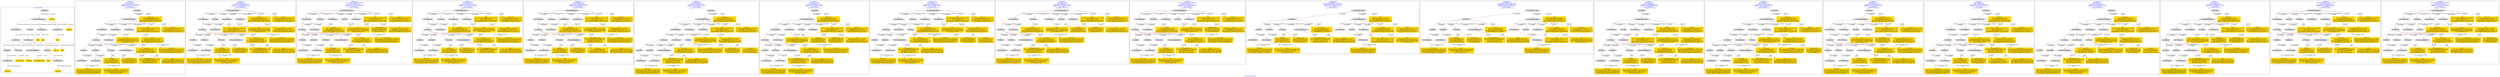 digraph n0 {
fontcolor="blue"
remincross="true"
label="s24-s-norton-simon.json"
subgraph cluster_0 {
label="1-correct model"
n2[style="filled",color="white",fillcolor="lightgray",label="E12_Production1"];
n3[style="filled",color="white",fillcolor="lightgray",label="E21_Person1"];
n4[style="filled",color="white",fillcolor="lightgray",label="E52_Time-Span3"];
n5[style="filled",color="white",fillcolor="lightgray",label="E69_Death1"];
n6[style="filled",color="white",fillcolor="lightgray",label="E74_Group1"];
n7[style="filled",color="white",fillcolor="lightgray",label="E82_Actor_Appellation1"];
n8[style="filled",color="white",fillcolor="lightgray",label="E67_Birth1"];
n9[shape="plaintext",style="filled",fillcolor="gold",label="artist_uri"];
n10[style="filled",color="white",fillcolor="lightgray",label="E22_Man-Made_Object1"];
n11[style="filled",color="white",fillcolor="lightgray",label="E35_Title1"];
n12[style="filled",color="white",fillcolor="lightgray",label="E8_Acquisition1"];
n13[style="filled",color="white",fillcolor="lightgray",label="E54_Dimension1"];
n14[shape="plaintext",style="filled",fillcolor="gold",label="object_uri"];
n15[shape="plaintext",style="filled",fillcolor="gold",label="title"];
n16[style="filled",color="white",fillcolor="lightgray",label="E38_Image1"];
n17[shape="plaintext",style="filled",fillcolor="gold",label="image_url"];
n18[style="filled",color="white",fillcolor="lightgray",label="E52_Time-Span1"];
n19[shape="plaintext",style="filled",fillcolor="gold",label="birth_date"];
n20[style="filled",color="white",fillcolor="lightgray",label="E52_Time-Span2"];
n21[shape="plaintext",style="filled",fillcolor="gold",label="death_date"];
n22[shape="plaintext",style="filled",fillcolor="gold",label="made"];
n23[shape="plaintext",style="filled",fillcolor="gold",label="dim"];
n24[shape="plaintext",style="filled",fillcolor="gold",label="nationality_URI"];
n25[shape="plaintext",style="filled",fillcolor="gold",label="nationality"];
n26[shape="plaintext",style="filled",fillcolor="gold",label="artist_appellation_uri"];
n27[shape="plaintext",style="filled",fillcolor="gold",label="artist"];
n28[shape="plaintext",style="filled",fillcolor="gold",label="prov"];
}
subgraph cluster_1 {
label="candidate 0\nlink coherence:1.0\nnode coherence:1.0\nconfidence:0.5083733776111093\nmapping score:0.5412526643319082\ncost:24.999\n-precision:0.88-recall:0.85"
n30[style="filled",color="white",fillcolor="lightgray",label="E12_Production1"];
n31[style="filled",color="white",fillcolor="lightgray",label="E21_Person1"];
n32[style="filled",color="white",fillcolor="lightgray",label="E52_Time-Span2"];
n33[style="filled",color="white",fillcolor="lightgray",label="E67_Birth1"];
n34[style="filled",color="white",fillcolor="lightgray",label="E69_Death1"];
n35[style="filled",color="white",fillcolor="lightgray",label="E74_Group1"];
n36[style="filled",color="white",fillcolor="lightgray",label="E82_Actor_Appellation1"];
n37[style="filled",color="white",fillcolor="lightgray",label="E22_Man-Made_Object1"];
n38[style="filled",color="white",fillcolor="lightgray",label="E54_Dimension1"];
n39[style="filled",color="white",fillcolor="lightgray",label="E8_Acquisition1"];
n40[style="filled",color="white",fillcolor="lightgray",label="E38_Image1"];
n41[style="filled",color="white",fillcolor="lightgray",label="E52_Time-Span1"];
n42[style="filled",color="white",fillcolor="lightgray",label="E52_Time-Span3"];
n43[shape="plaintext",style="filled",fillcolor="gold",label="title\n[E22_Man-Made_Object,P3_has_note,0.295]\n[E35_Title,label,0.285]\n[E73_Information_Object,P3_has_note,0.257]\n[E33_Linguistic_Object,P3_has_note,0.163]"];
n44[shape="plaintext",style="filled",fillcolor="gold",label="made\n[E52_Time-Span,P82_at_some_time_within,0.412]\n[E52_Time-Span,P82b_end_of_the_end,0.237]\n[E12_Production,P3_has_note,0.219]\n[E35_Title,label,0.133]"];
n45[shape="plaintext",style="filled",fillcolor="gold",label="image_url\n[E38_Image,classLink,0.282]\n[E78_Collection,classLink,0.272]\n[E22_Man-Made_Object,classLink,0.239]\n[E22_Man-Made_Object,P3_has_note,0.207]"];
n46[shape="plaintext",style="filled",fillcolor="gold",label="nationality\n[E74_Group,label,0.611]\n[E74_Group,classLink,0.257]\n[E55_Type,label,0.078]\n[E39_Actor,P3_has_note,0.054]"];
n47[shape="plaintext",style="filled",fillcolor="gold",label="object_uri\n[E22_Man-Made_Object,classLink,0.739]\n[E30_Right,P3_has_note,0.137]\n[E22_Man-Made_Object,P3_has_note,0.063]\n[E8_Acquisition,P3_has_note,0.061]"];
n48[shape="plaintext",style="filled",fillcolor="gold",label="artist_uri\n[E21_Person,classLink,0.321]\n[E39_Actor,classLink,0.304]\n[E82_Actor_Appellation,classLink,0.276]\n[E30_Right,P3_has_note,0.099]"];
n49[shape="plaintext",style="filled",fillcolor="gold",label="nationality_URI\n[E74_Group,classLink,0.657]\n[E55_Type,classLink,0.193]\n[E57_Material,classLink,0.11]\n[E55_Type,label,0.04]"];
n50[shape="plaintext",style="filled",fillcolor="gold",label="birth_date\n[E52_Time-Span,P82_at_some_time_within,0.332]\n[E52_Time-Span,P82b_end_of_the_end,0.302]\n[E52_Time-Span,P82a_begin_of_the_begin,0.295]\n[E33_Linguistic_Object,P3_has_note,0.07]"];
n51[shape="plaintext",style="filled",fillcolor="gold",label="artist_appellation_uri\n[E82_Actor_Appellation,classLink,0.888]\n[E21_Person,classLink,0.049]\n[E39_Actor,classLink,0.047]\n[E30_Right,P3_has_note,0.015]"];
n52[shape="plaintext",style="filled",fillcolor="gold",label="dim\n[E54_Dimension,P3_has_note,0.719]\n[E22_Man-Made_Object,P3_has_note,0.106]\n[E22_Man-Made_Object,classLink,0.096]\n[E55_Type,label,0.079]"];
n53[shape="plaintext",style="filled",fillcolor="gold",label="artist\n[E82_Actor_Appellation,label,0.506]\n[E22_Man-Made_Object,P3_has_note,0.169]\n[E33_Linguistic_Object,P3_has_note,0.165]\n[E73_Information_Object,P3_has_note,0.16]"];
n54[shape="plaintext",style="filled",fillcolor="gold",label="prov\n[E8_Acquisition,P3_has_note,0.433]\n[E30_Right,P3_has_note,0.359]\n[E22_Man-Made_Object,P3_has_note,0.108]\n[E33_Linguistic_Object,P3_has_note,0.1]"];
n55[shape="plaintext",style="filled",fillcolor="gold",label="death_date\n[E52_Time-Span,P82_at_some_time_within,0.413]\n[E52_Time-Span,P82b_end_of_the_end,0.334]\n[E52_Time-Span,P82a_begin_of_the_begin,0.177]\n[E33_Linguistic_Object,P3_has_note,0.075]"];
}
subgraph cluster_2 {
label="candidate 1\nlink coherence:1.0\nnode coherence:1.0\nconfidence:0.501863992881389\nmapping score:0.5390828694220015\ncost:24.99898\n-precision:0.88-recall:0.85"
n57[style="filled",color="white",fillcolor="lightgray",label="E12_Production1"];
n58[style="filled",color="white",fillcolor="lightgray",label="E21_Person1"];
n59[style="filled",color="white",fillcolor="lightgray",label="E52_Time-Span2"];
n60[style="filled",color="white",fillcolor="lightgray",label="E67_Birth1"];
n61[style="filled",color="white",fillcolor="lightgray",label="E69_Death1"];
n62[style="filled",color="white",fillcolor="lightgray",label="E74_Group1"];
n63[style="filled",color="white",fillcolor="lightgray",label="E82_Actor_Appellation1"];
n64[style="filled",color="white",fillcolor="lightgray",label="E22_Man-Made_Object1"];
n65[style="filled",color="white",fillcolor="lightgray",label="E35_Title1"];
n66[style="filled",color="white",fillcolor="lightgray",label="E54_Dimension1"];
n67[style="filled",color="white",fillcolor="lightgray",label="E8_Acquisition1"];
n68[style="filled",color="white",fillcolor="lightgray",label="E52_Time-Span1"];
n69[style="filled",color="white",fillcolor="lightgray",label="E52_Time-Span3"];
n70[shape="plaintext",style="filled",fillcolor="gold",label="image_url\n[E38_Image,classLink,0.282]\n[E78_Collection,classLink,0.272]\n[E22_Man-Made_Object,classLink,0.239]\n[E22_Man-Made_Object,P3_has_note,0.207]"];
n71[shape="plaintext",style="filled",fillcolor="gold",label="made\n[E52_Time-Span,P82_at_some_time_within,0.412]\n[E52_Time-Span,P82b_end_of_the_end,0.237]\n[E12_Production,P3_has_note,0.219]\n[E35_Title,label,0.133]"];
n72[shape="plaintext",style="filled",fillcolor="gold",label="nationality\n[E74_Group,label,0.611]\n[E74_Group,classLink,0.257]\n[E55_Type,label,0.078]\n[E39_Actor,P3_has_note,0.054]"];
n73[shape="plaintext",style="filled",fillcolor="gold",label="object_uri\n[E22_Man-Made_Object,classLink,0.739]\n[E30_Right,P3_has_note,0.137]\n[E22_Man-Made_Object,P3_has_note,0.063]\n[E8_Acquisition,P3_has_note,0.061]"];
n74[shape="plaintext",style="filled",fillcolor="gold",label="artist_uri\n[E21_Person,classLink,0.321]\n[E39_Actor,classLink,0.304]\n[E82_Actor_Appellation,classLink,0.276]\n[E30_Right,P3_has_note,0.099]"];
n75[shape="plaintext",style="filled",fillcolor="gold",label="nationality_URI\n[E74_Group,classLink,0.657]\n[E55_Type,classLink,0.193]\n[E57_Material,classLink,0.11]\n[E55_Type,label,0.04]"];
n76[shape="plaintext",style="filled",fillcolor="gold",label="birth_date\n[E52_Time-Span,P82_at_some_time_within,0.332]\n[E52_Time-Span,P82b_end_of_the_end,0.302]\n[E52_Time-Span,P82a_begin_of_the_begin,0.295]\n[E33_Linguistic_Object,P3_has_note,0.07]"];
n77[shape="plaintext",style="filled",fillcolor="gold",label="artist_appellation_uri\n[E82_Actor_Appellation,classLink,0.888]\n[E21_Person,classLink,0.049]\n[E39_Actor,classLink,0.047]\n[E30_Right,P3_has_note,0.015]"];
n78[shape="plaintext",style="filled",fillcolor="gold",label="dim\n[E54_Dimension,P3_has_note,0.719]\n[E22_Man-Made_Object,P3_has_note,0.106]\n[E22_Man-Made_Object,classLink,0.096]\n[E55_Type,label,0.079]"];
n79[shape="plaintext",style="filled",fillcolor="gold",label="title\n[E22_Man-Made_Object,P3_has_note,0.295]\n[E35_Title,label,0.285]\n[E73_Information_Object,P3_has_note,0.257]\n[E33_Linguistic_Object,P3_has_note,0.163]"];
n80[shape="plaintext",style="filled",fillcolor="gold",label="artist\n[E82_Actor_Appellation,label,0.506]\n[E22_Man-Made_Object,P3_has_note,0.169]\n[E33_Linguistic_Object,P3_has_note,0.165]\n[E73_Information_Object,P3_has_note,0.16]"];
n81[shape="plaintext",style="filled",fillcolor="gold",label="prov\n[E8_Acquisition,P3_has_note,0.433]\n[E30_Right,P3_has_note,0.359]\n[E22_Man-Made_Object,P3_has_note,0.108]\n[E33_Linguistic_Object,P3_has_note,0.1]"];
n82[shape="plaintext",style="filled",fillcolor="gold",label="death_date\n[E52_Time-Span,P82_at_some_time_within,0.413]\n[E52_Time-Span,P82b_end_of_the_end,0.334]\n[E52_Time-Span,P82a_begin_of_the_begin,0.177]\n[E33_Linguistic_Object,P3_has_note,0.075]"];
}
subgraph cluster_3 {
label="candidate 10\nlink coherence:0.9615384615384616\nnode coherence:1.0\nconfidence:0.47264247076054716\nmapping score:0.5165218492278747\ncost:25.99905\n-precision:0.77-recall:0.77"
n84[style="filled",color="white",fillcolor="lightgray",label="E12_Production1"];
n85[style="filled",color="white",fillcolor="lightgray",label="E21_Person1"];
n86[style="filled",color="white",fillcolor="lightgray",label="E52_Time-Span2"];
n87[style="filled",color="white",fillcolor="lightgray",label="E67_Birth1"];
n88[style="filled",color="white",fillcolor="lightgray",label="E69_Death1"];
n89[style="filled",color="white",fillcolor="lightgray",label="E74_Group1"];
n90[style="filled",color="white",fillcolor="lightgray",label="E82_Actor_Appellation1"];
n91[style="filled",color="white",fillcolor="lightgray",label="E22_Man-Made_Object1"];
n92[style="filled",color="white",fillcolor="lightgray",label="E38_Image1"];
n93[style="filled",color="white",fillcolor="lightgray",label="E54_Dimension1"];
n94[style="filled",color="white",fillcolor="lightgray",label="E55_Type2"];
n95[style="filled",color="white",fillcolor="lightgray",label="E8_Acquisition1"];
n96[style="filled",color="white",fillcolor="lightgray",label="E52_Time-Span1"];
n97[style="filled",color="white",fillcolor="lightgray",label="E52_Time-Span3"];
n98[shape="plaintext",style="filled",fillcolor="gold",label="title\n[E22_Man-Made_Object,P3_has_note,0.295]\n[E35_Title,label,0.285]\n[E73_Information_Object,P3_has_note,0.257]\n[E33_Linguistic_Object,P3_has_note,0.163]"];
n99[shape="plaintext",style="filled",fillcolor="gold",label="made\n[E52_Time-Span,P82_at_some_time_within,0.412]\n[E52_Time-Span,P82b_end_of_the_end,0.237]\n[E12_Production,P3_has_note,0.219]\n[E35_Title,label,0.133]"];
n100[shape="plaintext",style="filled",fillcolor="gold",label="image_url\n[E38_Image,classLink,0.282]\n[E78_Collection,classLink,0.272]\n[E22_Man-Made_Object,classLink,0.239]\n[E22_Man-Made_Object,P3_has_note,0.207]"];
n101[shape="plaintext",style="filled",fillcolor="gold",label="nationality\n[E74_Group,label,0.611]\n[E74_Group,classLink,0.257]\n[E55_Type,label,0.078]\n[E39_Actor,P3_has_note,0.054]"];
n102[shape="plaintext",style="filled",fillcolor="gold",label="object_uri\n[E22_Man-Made_Object,classLink,0.739]\n[E30_Right,P3_has_note,0.137]\n[E22_Man-Made_Object,P3_has_note,0.063]\n[E8_Acquisition,P3_has_note,0.061]"];
n103[shape="plaintext",style="filled",fillcolor="gold",label="artist_uri\n[E21_Person,classLink,0.321]\n[E39_Actor,classLink,0.304]\n[E82_Actor_Appellation,classLink,0.276]\n[E30_Right,P3_has_note,0.099]"];
n104[shape="plaintext",style="filled",fillcolor="gold",label="birth_date\n[E52_Time-Span,P82_at_some_time_within,0.332]\n[E52_Time-Span,P82b_end_of_the_end,0.302]\n[E52_Time-Span,P82a_begin_of_the_begin,0.295]\n[E33_Linguistic_Object,P3_has_note,0.07]"];
n105[shape="plaintext",style="filled",fillcolor="gold",label="artist_appellation_uri\n[E82_Actor_Appellation,classLink,0.888]\n[E21_Person,classLink,0.049]\n[E39_Actor,classLink,0.047]\n[E30_Right,P3_has_note,0.015]"];
n106[shape="plaintext",style="filled",fillcolor="gold",label="nationality_URI\n[E74_Group,classLink,0.657]\n[E55_Type,classLink,0.193]\n[E57_Material,classLink,0.11]\n[E55_Type,label,0.04]"];
n107[shape="plaintext",style="filled",fillcolor="gold",label="dim\n[E54_Dimension,P3_has_note,0.719]\n[E22_Man-Made_Object,P3_has_note,0.106]\n[E22_Man-Made_Object,classLink,0.096]\n[E55_Type,label,0.079]"];
n108[shape="plaintext",style="filled",fillcolor="gold",label="artist\n[E82_Actor_Appellation,label,0.506]\n[E22_Man-Made_Object,P3_has_note,0.169]\n[E33_Linguistic_Object,P3_has_note,0.165]\n[E73_Information_Object,P3_has_note,0.16]"];
n109[shape="plaintext",style="filled",fillcolor="gold",label="prov\n[E8_Acquisition,P3_has_note,0.433]\n[E30_Right,P3_has_note,0.359]\n[E22_Man-Made_Object,P3_has_note,0.108]\n[E33_Linguistic_Object,P3_has_note,0.1]"];
n110[shape="plaintext",style="filled",fillcolor="gold",label="death_date\n[E52_Time-Span,P82_at_some_time_within,0.413]\n[E52_Time-Span,P82b_end_of_the_end,0.334]\n[E52_Time-Span,P82a_begin_of_the_begin,0.177]\n[E33_Linguistic_Object,P3_has_note,0.075]"];
}
subgraph cluster_4 {
label="candidate 11\nlink coherence:0.96\nnode coherence:1.0\nconfidence:0.5083733776111093\nmapping score:0.5412526643319082\ncost:24.99909\n-precision:0.84-recall:0.81"
n112[style="filled",color="white",fillcolor="lightgray",label="E12_Production1"];
n113[style="filled",color="white",fillcolor="lightgray",label="E21_Person1"];
n114[style="filled",color="white",fillcolor="lightgray",label="E52_Time-Span2"];
n115[style="filled",color="white",fillcolor="lightgray",label="E67_Birth1"];
n116[style="filled",color="white",fillcolor="lightgray",label="E69_Death1"];
n117[style="filled",color="white",fillcolor="lightgray",label="E74_Group1"];
n118[style="filled",color="white",fillcolor="lightgray",label="E82_Actor_Appellation1"];
n119[style="filled",color="white",fillcolor="lightgray",label="E22_Man-Made_Object1"];
n120[style="filled",color="white",fillcolor="lightgray",label="E38_Image1"];
n121[style="filled",color="white",fillcolor="lightgray",label="E54_Dimension1"];
n122[style="filled",color="white",fillcolor="lightgray",label="E8_Acquisition1"];
n123[style="filled",color="white",fillcolor="lightgray",label="E52_Time-Span1"];
n124[style="filled",color="white",fillcolor="lightgray",label="E52_Time-Span3"];
n125[shape="plaintext",style="filled",fillcolor="gold",label="title\n[E22_Man-Made_Object,P3_has_note,0.295]\n[E35_Title,label,0.285]\n[E73_Information_Object,P3_has_note,0.257]\n[E33_Linguistic_Object,P3_has_note,0.163]"];
n126[shape="plaintext",style="filled",fillcolor="gold",label="made\n[E52_Time-Span,P82_at_some_time_within,0.412]\n[E52_Time-Span,P82b_end_of_the_end,0.237]\n[E12_Production,P3_has_note,0.219]\n[E35_Title,label,0.133]"];
n127[shape="plaintext",style="filled",fillcolor="gold",label="image_url\n[E38_Image,classLink,0.282]\n[E78_Collection,classLink,0.272]\n[E22_Man-Made_Object,classLink,0.239]\n[E22_Man-Made_Object,P3_has_note,0.207]"];
n128[shape="plaintext",style="filled",fillcolor="gold",label="nationality\n[E74_Group,label,0.611]\n[E74_Group,classLink,0.257]\n[E55_Type,label,0.078]\n[E39_Actor,P3_has_note,0.054]"];
n129[shape="plaintext",style="filled",fillcolor="gold",label="object_uri\n[E22_Man-Made_Object,classLink,0.739]\n[E30_Right,P3_has_note,0.137]\n[E22_Man-Made_Object,P3_has_note,0.063]\n[E8_Acquisition,P3_has_note,0.061]"];
n130[shape="plaintext",style="filled",fillcolor="gold",label="artist_uri\n[E21_Person,classLink,0.321]\n[E39_Actor,classLink,0.304]\n[E82_Actor_Appellation,classLink,0.276]\n[E30_Right,P3_has_note,0.099]"];
n131[shape="plaintext",style="filled",fillcolor="gold",label="nationality_URI\n[E74_Group,classLink,0.657]\n[E55_Type,classLink,0.193]\n[E57_Material,classLink,0.11]\n[E55_Type,label,0.04]"];
n132[shape="plaintext",style="filled",fillcolor="gold",label="birth_date\n[E52_Time-Span,P82_at_some_time_within,0.332]\n[E52_Time-Span,P82b_end_of_the_end,0.302]\n[E52_Time-Span,P82a_begin_of_the_begin,0.295]\n[E33_Linguistic_Object,P3_has_note,0.07]"];
n133[shape="plaintext",style="filled",fillcolor="gold",label="artist_appellation_uri\n[E82_Actor_Appellation,classLink,0.888]\n[E21_Person,classLink,0.049]\n[E39_Actor,classLink,0.047]\n[E30_Right,P3_has_note,0.015]"];
n134[shape="plaintext",style="filled",fillcolor="gold",label="dim\n[E54_Dimension,P3_has_note,0.719]\n[E22_Man-Made_Object,P3_has_note,0.106]\n[E22_Man-Made_Object,classLink,0.096]\n[E55_Type,label,0.079]"];
n135[shape="plaintext",style="filled",fillcolor="gold",label="artist\n[E82_Actor_Appellation,label,0.506]\n[E22_Man-Made_Object,P3_has_note,0.169]\n[E33_Linguistic_Object,P3_has_note,0.165]\n[E73_Information_Object,P3_has_note,0.16]"];
n136[shape="plaintext",style="filled",fillcolor="gold",label="prov\n[E8_Acquisition,P3_has_note,0.433]\n[E30_Right,P3_has_note,0.359]\n[E22_Man-Made_Object,P3_has_note,0.108]\n[E33_Linguistic_Object,P3_has_note,0.1]"];
n137[shape="plaintext",style="filled",fillcolor="gold",label="death_date\n[E52_Time-Span,P82_at_some_time_within,0.413]\n[E52_Time-Span,P82b_end_of_the_end,0.334]\n[E52_Time-Span,P82a_begin_of_the_begin,0.177]\n[E33_Linguistic_Object,P3_has_note,0.075]"];
}
subgraph cluster_5 {
label="candidate 12\nlink coherence:0.96\nnode coherence:1.0\nconfidence:0.44036202334981195\nmapping score:0.5185822129114758\ncost:24.99909\n-precision:0.76-recall:0.73"
n139[style="filled",color="white",fillcolor="lightgray",label="E12_Production1"];
n140[style="filled",color="white",fillcolor="lightgray",label="E21_Person1"];
n141[style="filled",color="white",fillcolor="lightgray",label="E52_Time-Span2"];
n142[style="filled",color="white",fillcolor="lightgray",label="E67_Birth1"];
n143[style="filled",color="white",fillcolor="lightgray",label="E69_Death1"];
n144[style="filled",color="white",fillcolor="lightgray",label="E74_Group1"];
n145[style="filled",color="white",fillcolor="lightgray",label="E82_Actor_Appellation1"];
n146[style="filled",color="white",fillcolor="lightgray",label="E22_Man-Made_Object1"];
n147[style="filled",color="white",fillcolor="lightgray",label="E38_Image1"];
n148[style="filled",color="white",fillcolor="lightgray",label="E54_Dimension1"];
n149[style="filled",color="white",fillcolor="lightgray",label="E8_Acquisition1"];
n150[style="filled",color="white",fillcolor="lightgray",label="E52_Time-Span1"];
n151[style="filled",color="white",fillcolor="lightgray",label="E52_Time-Span3"];
n152[shape="plaintext",style="filled",fillcolor="gold",label="title\n[E22_Man-Made_Object,P3_has_note,0.295]\n[E35_Title,label,0.285]\n[E73_Information_Object,P3_has_note,0.257]\n[E33_Linguistic_Object,P3_has_note,0.163]"];
n153[shape="plaintext",style="filled",fillcolor="gold",label="made\n[E52_Time-Span,P82_at_some_time_within,0.412]\n[E52_Time-Span,P82b_end_of_the_end,0.237]\n[E12_Production,P3_has_note,0.219]\n[E35_Title,label,0.133]"];
n154[shape="plaintext",style="filled",fillcolor="gold",label="image_url\n[E38_Image,classLink,0.282]\n[E78_Collection,classLink,0.272]\n[E22_Man-Made_Object,classLink,0.239]\n[E22_Man-Made_Object,P3_has_note,0.207]"];
n155[shape="plaintext",style="filled",fillcolor="gold",label="nationality\n[E74_Group,label,0.611]\n[E74_Group,classLink,0.257]\n[E55_Type,label,0.078]\n[E39_Actor,P3_has_note,0.054]"];
n156[shape="plaintext",style="filled",fillcolor="gold",label="object_uri\n[E22_Man-Made_Object,classLink,0.739]\n[E30_Right,P3_has_note,0.137]\n[E22_Man-Made_Object,P3_has_note,0.063]\n[E8_Acquisition,P3_has_note,0.061]"];
n157[shape="plaintext",style="filled",fillcolor="gold",label="artist_appellation_uri\n[E82_Actor_Appellation,classLink,0.888]\n[E21_Person,classLink,0.049]\n[E39_Actor,classLink,0.047]\n[E30_Right,P3_has_note,0.015]"];
n158[shape="plaintext",style="filled",fillcolor="gold",label="nationality_URI\n[E74_Group,classLink,0.657]\n[E55_Type,classLink,0.193]\n[E57_Material,classLink,0.11]\n[E55_Type,label,0.04]"];
n159[shape="plaintext",style="filled",fillcolor="gold",label="birth_date\n[E52_Time-Span,P82_at_some_time_within,0.332]\n[E52_Time-Span,P82b_end_of_the_end,0.302]\n[E52_Time-Span,P82a_begin_of_the_begin,0.295]\n[E33_Linguistic_Object,P3_has_note,0.07]"];
n160[shape="plaintext",style="filled",fillcolor="gold",label="artist_uri\n[E21_Person,classLink,0.321]\n[E39_Actor,classLink,0.304]\n[E82_Actor_Appellation,classLink,0.276]\n[E30_Right,P3_has_note,0.099]"];
n161[shape="plaintext",style="filled",fillcolor="gold",label="dim\n[E54_Dimension,P3_has_note,0.719]\n[E22_Man-Made_Object,P3_has_note,0.106]\n[E22_Man-Made_Object,classLink,0.096]\n[E55_Type,label,0.079]"];
n162[shape="plaintext",style="filled",fillcolor="gold",label="artist\n[E82_Actor_Appellation,label,0.506]\n[E22_Man-Made_Object,P3_has_note,0.169]\n[E33_Linguistic_Object,P3_has_note,0.165]\n[E73_Information_Object,P3_has_note,0.16]"];
n163[shape="plaintext",style="filled",fillcolor="gold",label="prov\n[E8_Acquisition,P3_has_note,0.433]\n[E30_Right,P3_has_note,0.359]\n[E22_Man-Made_Object,P3_has_note,0.108]\n[E33_Linguistic_Object,P3_has_note,0.1]"];
n164[shape="plaintext",style="filled",fillcolor="gold",label="death_date\n[E52_Time-Span,P82_at_some_time_within,0.413]\n[E52_Time-Span,P82b_end_of_the_end,0.334]\n[E52_Time-Span,P82a_begin_of_the_begin,0.177]\n[E33_Linguistic_Object,P3_has_note,0.075]"];
}
subgraph cluster_6 {
label="candidate 13\nlink coherence:0.96\nnode coherence:1.0\nconfidence:0.4316549200718871\nmapping score:0.5156798451521675\ncost:24.99903\n-precision:0.76-recall:0.73"
n166[style="filled",color="white",fillcolor="lightgray",label="E12_Production1"];
n167[style="filled",color="white",fillcolor="lightgray",label="E21_Person1"];
n168[style="filled",color="white",fillcolor="lightgray",label="E52_Time-Span2"];
n169[style="filled",color="white",fillcolor="lightgray",label="E55_Type1"];
n170[style="filled",color="white",fillcolor="lightgray",label="E67_Birth1"];
n171[style="filled",color="white",fillcolor="lightgray",label="E69_Death1"];
n172[style="filled",color="white",fillcolor="lightgray",label="E82_Actor_Appellation1"];
n173[style="filled",color="white",fillcolor="lightgray",label="E22_Man-Made_Object1"];
n174[style="filled",color="white",fillcolor="lightgray",label="E54_Dimension1"];
n175[style="filled",color="white",fillcolor="lightgray",label="E8_Acquisition1"];
n176[style="filled",color="white",fillcolor="lightgray",label="E38_Image1"];
n177[style="filled",color="white",fillcolor="lightgray",label="E52_Time-Span1"];
n178[style="filled",color="white",fillcolor="lightgray",label="E52_Time-Span4"];
n179[shape="plaintext",style="filled",fillcolor="gold",label="title\n[E22_Man-Made_Object,P3_has_note,0.295]\n[E35_Title,label,0.285]\n[E73_Information_Object,P3_has_note,0.257]\n[E33_Linguistic_Object,P3_has_note,0.163]"];
n180[shape="plaintext",style="filled",fillcolor="gold",label="image_url\n[E38_Image,classLink,0.282]\n[E78_Collection,classLink,0.272]\n[E22_Man-Made_Object,classLink,0.239]\n[E22_Man-Made_Object,P3_has_note,0.207]"];
n181[shape="plaintext",style="filled",fillcolor="gold",label="made\n[E52_Time-Span,P82_at_some_time_within,0.412]\n[E52_Time-Span,P82b_end_of_the_end,0.237]\n[E12_Production,P3_has_note,0.219]\n[E35_Title,label,0.133]"];
n182[shape="plaintext",style="filled",fillcolor="gold",label="object_uri\n[E22_Man-Made_Object,classLink,0.739]\n[E30_Right,P3_has_note,0.137]\n[E22_Man-Made_Object,P3_has_note,0.063]\n[E8_Acquisition,P3_has_note,0.061]"];
n183[shape="plaintext",style="filled",fillcolor="gold",label="artist_uri\n[E21_Person,classLink,0.321]\n[E39_Actor,classLink,0.304]\n[E82_Actor_Appellation,classLink,0.276]\n[E30_Right,P3_has_note,0.099]"];
n184[shape="plaintext",style="filled",fillcolor="gold",label="birth_date\n[E52_Time-Span,P82_at_some_time_within,0.332]\n[E52_Time-Span,P82b_end_of_the_end,0.302]\n[E52_Time-Span,P82a_begin_of_the_begin,0.295]\n[E33_Linguistic_Object,P3_has_note,0.07]"];
n185[shape="plaintext",style="filled",fillcolor="gold",label="artist_appellation_uri\n[E82_Actor_Appellation,classLink,0.888]\n[E21_Person,classLink,0.049]\n[E39_Actor,classLink,0.047]\n[E30_Right,P3_has_note,0.015]"];
n186[shape="plaintext",style="filled",fillcolor="gold",label="dim\n[E54_Dimension,P3_has_note,0.719]\n[E22_Man-Made_Object,P3_has_note,0.106]\n[E22_Man-Made_Object,classLink,0.096]\n[E55_Type,label,0.079]"];
n187[shape="plaintext",style="filled",fillcolor="gold",label="nationality_URI\n[E74_Group,classLink,0.657]\n[E55_Type,classLink,0.193]\n[E57_Material,classLink,0.11]\n[E55_Type,label,0.04]"];
n188[shape="plaintext",style="filled",fillcolor="gold",label="artist\n[E82_Actor_Appellation,label,0.506]\n[E22_Man-Made_Object,P3_has_note,0.169]\n[E33_Linguistic_Object,P3_has_note,0.165]\n[E73_Information_Object,P3_has_note,0.16]"];
n189[shape="plaintext",style="filled",fillcolor="gold",label="prov\n[E8_Acquisition,P3_has_note,0.433]\n[E30_Right,P3_has_note,0.359]\n[E22_Man-Made_Object,P3_has_note,0.108]\n[E33_Linguistic_Object,P3_has_note,0.1]"];
n190[shape="plaintext",style="filled",fillcolor="gold",label="death_date\n[E52_Time-Span,P82_at_some_time_within,0.413]\n[E52_Time-Span,P82b_end_of_the_end,0.334]\n[E52_Time-Span,P82a_begin_of_the_begin,0.177]\n[E33_Linguistic_Object,P3_has_note,0.075]"];
n191[shape="plaintext",style="filled",fillcolor="gold",label="nationality\n[E74_Group,label,0.611]\n[E74_Group,classLink,0.257]\n[E55_Type,label,0.078]\n[E39_Actor,P3_has_note,0.054]"];
}
subgraph cluster_7 {
label="candidate 14\nlink coherence:0.96\nnode coherence:1.0\nconfidence:0.4316549200718871\nmapping score:0.5156798451521675\ncost:24.99907\n-precision:0.76-recall:0.73"
n193[style="filled",color="white",fillcolor="lightgray",label="E12_Production1"];
n194[style="filled",color="white",fillcolor="lightgray",label="E21_Person1"];
n195[style="filled",color="white",fillcolor="lightgray",label="E52_Time-Span2"];
n196[style="filled",color="white",fillcolor="lightgray",label="E67_Birth1"];
n197[style="filled",color="white",fillcolor="lightgray",label="E69_Death1"];
n198[style="filled",color="white",fillcolor="lightgray",label="E82_Actor_Appellation1"];
n199[style="filled",color="white",fillcolor="lightgray",label="E22_Man-Made_Object1"];
n200[style="filled",color="white",fillcolor="lightgray",label="E54_Dimension1"];
n201[style="filled",color="white",fillcolor="lightgray",label="E55_Type2"];
n202[style="filled",color="white",fillcolor="lightgray",label="E8_Acquisition1"];
n203[style="filled",color="white",fillcolor="lightgray",label="E38_Image1"];
n204[style="filled",color="white",fillcolor="lightgray",label="E52_Time-Span1"];
n205[style="filled",color="white",fillcolor="lightgray",label="E52_Time-Span4"];
n206[shape="plaintext",style="filled",fillcolor="gold",label="title\n[E22_Man-Made_Object,P3_has_note,0.295]\n[E35_Title,label,0.285]\n[E73_Information_Object,P3_has_note,0.257]\n[E33_Linguistic_Object,P3_has_note,0.163]"];
n207[shape="plaintext",style="filled",fillcolor="gold",label="image_url\n[E38_Image,classLink,0.282]\n[E78_Collection,classLink,0.272]\n[E22_Man-Made_Object,classLink,0.239]\n[E22_Man-Made_Object,P3_has_note,0.207]"];
n208[shape="plaintext",style="filled",fillcolor="gold",label="made\n[E52_Time-Span,P82_at_some_time_within,0.412]\n[E52_Time-Span,P82b_end_of_the_end,0.237]\n[E12_Production,P3_has_note,0.219]\n[E35_Title,label,0.133]"];
n209[shape="plaintext",style="filled",fillcolor="gold",label="nationality\n[E74_Group,label,0.611]\n[E74_Group,classLink,0.257]\n[E55_Type,label,0.078]\n[E39_Actor,P3_has_note,0.054]"];
n210[shape="plaintext",style="filled",fillcolor="gold",label="object_uri\n[E22_Man-Made_Object,classLink,0.739]\n[E30_Right,P3_has_note,0.137]\n[E22_Man-Made_Object,P3_has_note,0.063]\n[E8_Acquisition,P3_has_note,0.061]"];
n211[shape="plaintext",style="filled",fillcolor="gold",label="artist_uri\n[E21_Person,classLink,0.321]\n[E39_Actor,classLink,0.304]\n[E82_Actor_Appellation,classLink,0.276]\n[E30_Right,P3_has_note,0.099]"];
n212[shape="plaintext",style="filled",fillcolor="gold",label="birth_date\n[E52_Time-Span,P82_at_some_time_within,0.332]\n[E52_Time-Span,P82b_end_of_the_end,0.302]\n[E52_Time-Span,P82a_begin_of_the_begin,0.295]\n[E33_Linguistic_Object,P3_has_note,0.07]"];
n213[shape="plaintext",style="filled",fillcolor="gold",label="artist_appellation_uri\n[E82_Actor_Appellation,classLink,0.888]\n[E21_Person,classLink,0.049]\n[E39_Actor,classLink,0.047]\n[E30_Right,P3_has_note,0.015]"];
n214[shape="plaintext",style="filled",fillcolor="gold",label="nationality_URI\n[E74_Group,classLink,0.657]\n[E55_Type,classLink,0.193]\n[E57_Material,classLink,0.11]\n[E55_Type,label,0.04]"];
n215[shape="plaintext",style="filled",fillcolor="gold",label="dim\n[E54_Dimension,P3_has_note,0.719]\n[E22_Man-Made_Object,P3_has_note,0.106]\n[E22_Man-Made_Object,classLink,0.096]\n[E55_Type,label,0.079]"];
n216[shape="plaintext",style="filled",fillcolor="gold",label="artist\n[E82_Actor_Appellation,label,0.506]\n[E22_Man-Made_Object,P3_has_note,0.169]\n[E33_Linguistic_Object,P3_has_note,0.165]\n[E73_Information_Object,P3_has_note,0.16]"];
n217[shape="plaintext",style="filled",fillcolor="gold",label="prov\n[E8_Acquisition,P3_has_note,0.433]\n[E30_Right,P3_has_note,0.359]\n[E22_Man-Made_Object,P3_has_note,0.108]\n[E33_Linguistic_Object,P3_has_note,0.1]"];
n218[shape="plaintext",style="filled",fillcolor="gold",label="death_date\n[E52_Time-Span,P82_at_some_time_within,0.413]\n[E52_Time-Span,P82b_end_of_the_end,0.334]\n[E52_Time-Span,P82a_begin_of_the_begin,0.177]\n[E33_Linguistic_Object,P3_has_note,0.075]"];
}
subgraph cluster_8 {
label="candidate 15\nlink coherence:0.96\nnode coherence:1.0\nconfidence:0.4316549200718871\nmapping score:0.5156798451521675\ncost:24.99908\n-precision:0.72-recall:0.69"
n220[style="filled",color="white",fillcolor="lightgray",label="E12_Production1"];
n221[style="filled",color="white",fillcolor="lightgray",label="E21_Person1"];
n222[style="filled",color="white",fillcolor="lightgray",label="E52_Time-Span2"];
n223[style="filled",color="white",fillcolor="lightgray",label="E55_Type1"];
n224[style="filled",color="white",fillcolor="lightgray",label="E67_Birth1"];
n225[style="filled",color="white",fillcolor="lightgray",label="E69_Death1"];
n226[style="filled",color="white",fillcolor="lightgray",label="E82_Actor_Appellation1"];
n227[style="filled",color="white",fillcolor="lightgray",label="E22_Man-Made_Object1"];
n228[style="filled",color="white",fillcolor="lightgray",label="E38_Image1"];
n229[style="filled",color="white",fillcolor="lightgray",label="E54_Dimension1"];
n230[style="filled",color="white",fillcolor="lightgray",label="E8_Acquisition1"];
n231[style="filled",color="white",fillcolor="lightgray",label="E52_Time-Span1"];
n232[style="filled",color="white",fillcolor="lightgray",label="E52_Time-Span3"];
n233[shape="plaintext",style="filled",fillcolor="gold",label="title\n[E22_Man-Made_Object,P3_has_note,0.295]\n[E35_Title,label,0.285]\n[E73_Information_Object,P3_has_note,0.257]\n[E33_Linguistic_Object,P3_has_note,0.163]"];
n234[shape="plaintext",style="filled",fillcolor="gold",label="made\n[E52_Time-Span,P82_at_some_time_within,0.412]\n[E52_Time-Span,P82b_end_of_the_end,0.237]\n[E12_Production,P3_has_note,0.219]\n[E35_Title,label,0.133]"];
n235[shape="plaintext",style="filled",fillcolor="gold",label="image_url\n[E38_Image,classLink,0.282]\n[E78_Collection,classLink,0.272]\n[E22_Man-Made_Object,classLink,0.239]\n[E22_Man-Made_Object,P3_has_note,0.207]"];
n236[shape="plaintext",style="filled",fillcolor="gold",label="object_uri\n[E22_Man-Made_Object,classLink,0.739]\n[E30_Right,P3_has_note,0.137]\n[E22_Man-Made_Object,P3_has_note,0.063]\n[E8_Acquisition,P3_has_note,0.061]"];
n237[shape="plaintext",style="filled",fillcolor="gold",label="artist_uri\n[E21_Person,classLink,0.321]\n[E39_Actor,classLink,0.304]\n[E82_Actor_Appellation,classLink,0.276]\n[E30_Right,P3_has_note,0.099]"];
n238[shape="plaintext",style="filled",fillcolor="gold",label="birth_date\n[E52_Time-Span,P82_at_some_time_within,0.332]\n[E52_Time-Span,P82b_end_of_the_end,0.302]\n[E52_Time-Span,P82a_begin_of_the_begin,0.295]\n[E33_Linguistic_Object,P3_has_note,0.07]"];
n239[shape="plaintext",style="filled",fillcolor="gold",label="artist_appellation_uri\n[E82_Actor_Appellation,classLink,0.888]\n[E21_Person,classLink,0.049]\n[E39_Actor,classLink,0.047]\n[E30_Right,P3_has_note,0.015]"];
n240[shape="plaintext",style="filled",fillcolor="gold",label="dim\n[E54_Dimension,P3_has_note,0.719]\n[E22_Man-Made_Object,P3_has_note,0.106]\n[E22_Man-Made_Object,classLink,0.096]\n[E55_Type,label,0.079]"];
n241[shape="plaintext",style="filled",fillcolor="gold",label="nationality_URI\n[E74_Group,classLink,0.657]\n[E55_Type,classLink,0.193]\n[E57_Material,classLink,0.11]\n[E55_Type,label,0.04]"];
n242[shape="plaintext",style="filled",fillcolor="gold",label="artist\n[E82_Actor_Appellation,label,0.506]\n[E22_Man-Made_Object,P3_has_note,0.169]\n[E33_Linguistic_Object,P3_has_note,0.165]\n[E73_Information_Object,P3_has_note,0.16]"];
n243[shape="plaintext",style="filled",fillcolor="gold",label="prov\n[E8_Acquisition,P3_has_note,0.433]\n[E30_Right,P3_has_note,0.359]\n[E22_Man-Made_Object,P3_has_note,0.108]\n[E33_Linguistic_Object,P3_has_note,0.1]"];
n244[shape="plaintext",style="filled",fillcolor="gold",label="death_date\n[E52_Time-Span,P82_at_some_time_within,0.413]\n[E52_Time-Span,P82b_end_of_the_end,0.334]\n[E52_Time-Span,P82a_begin_of_the_begin,0.177]\n[E33_Linguistic_Object,P3_has_note,0.075]"];
n245[shape="plaintext",style="filled",fillcolor="gold",label="nationality\n[E74_Group,label,0.611]\n[E74_Group,classLink,0.257]\n[E55_Type,label,0.078]\n[E39_Actor,P3_has_note,0.054]"];
}
subgraph cluster_9 {
label="candidate 16\nlink coherence:0.96\nnode coherence:1.0\nconfidence:0.4316549200718871\nmapping score:0.5156798451521675\ncost:24.99912\n-precision:0.72-recall:0.69"
n247[style="filled",color="white",fillcolor="lightgray",label="E12_Production1"];
n248[style="filled",color="white",fillcolor="lightgray",label="E21_Person1"];
n249[style="filled",color="white",fillcolor="lightgray",label="E52_Time-Span2"];
n250[style="filled",color="white",fillcolor="lightgray",label="E67_Birth1"];
n251[style="filled",color="white",fillcolor="lightgray",label="E69_Death1"];
n252[style="filled",color="white",fillcolor="lightgray",label="E82_Actor_Appellation1"];
n253[style="filled",color="white",fillcolor="lightgray",label="E22_Man-Made_Object1"];
n254[style="filled",color="white",fillcolor="lightgray",label="E38_Image1"];
n255[style="filled",color="white",fillcolor="lightgray",label="E54_Dimension1"];
n256[style="filled",color="white",fillcolor="lightgray",label="E55_Type2"];
n257[style="filled",color="white",fillcolor="lightgray",label="E8_Acquisition1"];
n258[style="filled",color="white",fillcolor="lightgray",label="E52_Time-Span1"];
n259[style="filled",color="white",fillcolor="lightgray",label="E52_Time-Span3"];
n260[shape="plaintext",style="filled",fillcolor="gold",label="title\n[E22_Man-Made_Object,P3_has_note,0.295]\n[E35_Title,label,0.285]\n[E73_Information_Object,P3_has_note,0.257]\n[E33_Linguistic_Object,P3_has_note,0.163]"];
n261[shape="plaintext",style="filled",fillcolor="gold",label="made\n[E52_Time-Span,P82_at_some_time_within,0.412]\n[E52_Time-Span,P82b_end_of_the_end,0.237]\n[E12_Production,P3_has_note,0.219]\n[E35_Title,label,0.133]"];
n262[shape="plaintext",style="filled",fillcolor="gold",label="image_url\n[E38_Image,classLink,0.282]\n[E78_Collection,classLink,0.272]\n[E22_Man-Made_Object,classLink,0.239]\n[E22_Man-Made_Object,P3_has_note,0.207]"];
n263[shape="plaintext",style="filled",fillcolor="gold",label="nationality\n[E74_Group,label,0.611]\n[E74_Group,classLink,0.257]\n[E55_Type,label,0.078]\n[E39_Actor,P3_has_note,0.054]"];
n264[shape="plaintext",style="filled",fillcolor="gold",label="object_uri\n[E22_Man-Made_Object,classLink,0.739]\n[E30_Right,P3_has_note,0.137]\n[E22_Man-Made_Object,P3_has_note,0.063]\n[E8_Acquisition,P3_has_note,0.061]"];
n265[shape="plaintext",style="filled",fillcolor="gold",label="artist_uri\n[E21_Person,classLink,0.321]\n[E39_Actor,classLink,0.304]\n[E82_Actor_Appellation,classLink,0.276]\n[E30_Right,P3_has_note,0.099]"];
n266[shape="plaintext",style="filled",fillcolor="gold",label="birth_date\n[E52_Time-Span,P82_at_some_time_within,0.332]\n[E52_Time-Span,P82b_end_of_the_end,0.302]\n[E52_Time-Span,P82a_begin_of_the_begin,0.295]\n[E33_Linguistic_Object,P3_has_note,0.07]"];
n267[shape="plaintext",style="filled",fillcolor="gold",label="artist_appellation_uri\n[E82_Actor_Appellation,classLink,0.888]\n[E21_Person,classLink,0.049]\n[E39_Actor,classLink,0.047]\n[E30_Right,P3_has_note,0.015]"];
n268[shape="plaintext",style="filled",fillcolor="gold",label="nationality_URI\n[E74_Group,classLink,0.657]\n[E55_Type,classLink,0.193]\n[E57_Material,classLink,0.11]\n[E55_Type,label,0.04]"];
n269[shape="plaintext",style="filled",fillcolor="gold",label="dim\n[E54_Dimension,P3_has_note,0.719]\n[E22_Man-Made_Object,P3_has_note,0.106]\n[E22_Man-Made_Object,classLink,0.096]\n[E55_Type,label,0.079]"];
n270[shape="plaintext",style="filled",fillcolor="gold",label="artist\n[E82_Actor_Appellation,label,0.506]\n[E22_Man-Made_Object,P3_has_note,0.169]\n[E33_Linguistic_Object,P3_has_note,0.165]\n[E73_Information_Object,P3_has_note,0.16]"];
n271[shape="plaintext",style="filled",fillcolor="gold",label="prov\n[E8_Acquisition,P3_has_note,0.433]\n[E30_Right,P3_has_note,0.359]\n[E22_Man-Made_Object,P3_has_note,0.108]\n[E33_Linguistic_Object,P3_has_note,0.1]"];
n272[shape="plaintext",style="filled",fillcolor="gold",label="death_date\n[E52_Time-Span,P82_at_some_time_within,0.413]\n[E52_Time-Span,P82b_end_of_the_end,0.334]\n[E52_Time-Span,P82a_begin_of_the_begin,0.177]\n[E33_Linguistic_Object,P3_has_note,0.075]"];
}
subgraph cluster_10 {
label="candidate 17\nlink coherence:0.9230769230769231\nnode coherence:1.0\nconfidence:0.47264247076054716\nmapping score:0.5165218492278747\ncost:25.99909\n-precision:0.77-recall:0.77"
n274[style="filled",color="white",fillcolor="lightgray",label="E12_Production1"];
n275[style="filled",color="white",fillcolor="lightgray",label="E21_Person1"];
n276[style="filled",color="white",fillcolor="lightgray",label="E52_Time-Span2"];
n277[style="filled",color="white",fillcolor="lightgray",label="E67_Birth1"];
n278[style="filled",color="white",fillcolor="lightgray",label="E69_Death1"];
n279[style="filled",color="white",fillcolor="lightgray",label="E74_Group1"];
n280[style="filled",color="white",fillcolor="lightgray",label="E82_Actor_Appellation1"];
n281[style="filled",color="white",fillcolor="lightgray",label="E22_Man-Made_Object1"];
n282[style="filled",color="white",fillcolor="lightgray",label="E38_Image1"];
n283[style="filled",color="white",fillcolor="lightgray",label="E54_Dimension1"];
n284[style="filled",color="white",fillcolor="lightgray",label="E55_Type1"];
n285[style="filled",color="white",fillcolor="lightgray",label="E8_Acquisition1"];
n286[style="filled",color="white",fillcolor="lightgray",label="E52_Time-Span1"];
n287[style="filled",color="white",fillcolor="lightgray",label="E52_Time-Span3"];
n288[shape="plaintext",style="filled",fillcolor="gold",label="title\n[E22_Man-Made_Object,P3_has_note,0.295]\n[E35_Title,label,0.285]\n[E73_Information_Object,P3_has_note,0.257]\n[E33_Linguistic_Object,P3_has_note,0.163]"];
n289[shape="plaintext",style="filled",fillcolor="gold",label="made\n[E52_Time-Span,P82_at_some_time_within,0.412]\n[E52_Time-Span,P82b_end_of_the_end,0.237]\n[E12_Production,P3_has_note,0.219]\n[E35_Title,label,0.133]"];
n290[shape="plaintext",style="filled",fillcolor="gold",label="image_url\n[E38_Image,classLink,0.282]\n[E78_Collection,classLink,0.272]\n[E22_Man-Made_Object,classLink,0.239]\n[E22_Man-Made_Object,P3_has_note,0.207]"];
n291[shape="plaintext",style="filled",fillcolor="gold",label="nationality\n[E74_Group,label,0.611]\n[E74_Group,classLink,0.257]\n[E55_Type,label,0.078]\n[E39_Actor,P3_has_note,0.054]"];
n292[shape="plaintext",style="filled",fillcolor="gold",label="object_uri\n[E22_Man-Made_Object,classLink,0.739]\n[E30_Right,P3_has_note,0.137]\n[E22_Man-Made_Object,P3_has_note,0.063]\n[E8_Acquisition,P3_has_note,0.061]"];
n293[shape="plaintext",style="filled",fillcolor="gold",label="artist_uri\n[E21_Person,classLink,0.321]\n[E39_Actor,classLink,0.304]\n[E82_Actor_Appellation,classLink,0.276]\n[E30_Right,P3_has_note,0.099]"];
n294[shape="plaintext",style="filled",fillcolor="gold",label="birth_date\n[E52_Time-Span,P82_at_some_time_within,0.332]\n[E52_Time-Span,P82b_end_of_the_end,0.302]\n[E52_Time-Span,P82a_begin_of_the_begin,0.295]\n[E33_Linguistic_Object,P3_has_note,0.07]"];
n295[shape="plaintext",style="filled",fillcolor="gold",label="artist_appellation_uri\n[E82_Actor_Appellation,classLink,0.888]\n[E21_Person,classLink,0.049]\n[E39_Actor,classLink,0.047]\n[E30_Right,P3_has_note,0.015]"];
n296[shape="plaintext",style="filled",fillcolor="gold",label="dim\n[E54_Dimension,P3_has_note,0.719]\n[E22_Man-Made_Object,P3_has_note,0.106]\n[E22_Man-Made_Object,classLink,0.096]\n[E55_Type,label,0.079]"];
n297[shape="plaintext",style="filled",fillcolor="gold",label="nationality_URI\n[E74_Group,classLink,0.657]\n[E55_Type,classLink,0.193]\n[E57_Material,classLink,0.11]\n[E55_Type,label,0.04]"];
n298[shape="plaintext",style="filled",fillcolor="gold",label="artist\n[E82_Actor_Appellation,label,0.506]\n[E22_Man-Made_Object,P3_has_note,0.169]\n[E33_Linguistic_Object,P3_has_note,0.165]\n[E73_Information_Object,P3_has_note,0.16]"];
n299[shape="plaintext",style="filled",fillcolor="gold",label="prov\n[E8_Acquisition,P3_has_note,0.433]\n[E30_Right,P3_has_note,0.359]\n[E22_Man-Made_Object,P3_has_note,0.108]\n[E33_Linguistic_Object,P3_has_note,0.1]"];
n300[shape="plaintext",style="filled",fillcolor="gold",label="death_date\n[E52_Time-Span,P82_at_some_time_within,0.413]\n[E52_Time-Span,P82b_end_of_the_end,0.334]\n[E52_Time-Span,P82a_begin_of_the_begin,0.177]\n[E33_Linguistic_Object,P3_has_note,0.075]"];
}
subgraph cluster_11 {
label="candidate 18\nlink coherence:0.92\nnode coherence:0.9565217391304348\nconfidence:0.4762767742812667\nmapping score:0.5160610429321056\ncost:24.99915\n-precision:0.76-recall:0.73"
n302[style="filled",color="white",fillcolor="lightgray",label="E12_Production1"];
n303[style="filled",color="white",fillcolor="lightgray",label="E52_Time-Span2"];
n304[style="filled",color="white",fillcolor="lightgray",label="E21_Person1"];
n305[style="filled",color="white",fillcolor="lightgray",label="E67_Birth1"];
n306[style="filled",color="white",fillcolor="lightgray",label="E69_Death1"];
n307[style="filled",color="white",fillcolor="lightgray",label="E74_Group1"];
n308[style="filled",color="white",fillcolor="lightgray",label="E82_Actor_Appellation1"];
n309[style="filled",color="white",fillcolor="lightgray",label="E22_Man-Made_Object1"];
n310[style="filled",color="white",fillcolor="lightgray",label="E35_Title1"];
n311[style="filled",color="white",fillcolor="lightgray",label="E54_Dimension1"];
n312[style="filled",color="white",fillcolor="lightgray",label="E33_Linguistic_Object2"];
n313[style="filled",color="white",fillcolor="lightgray",label="E52_Time-Span1"];
n314[style="filled",color="white",fillcolor="lightgray",label="E52_Time-Span3"];
n315[shape="plaintext",style="filled",fillcolor="gold",label="image_url\n[E38_Image,classLink,0.282]\n[E78_Collection,classLink,0.272]\n[E22_Man-Made_Object,classLink,0.239]\n[E22_Man-Made_Object,P3_has_note,0.207]"];
n316[shape="plaintext",style="filled",fillcolor="gold",label="prov\n[E8_Acquisition,P3_has_note,0.433]\n[E30_Right,P3_has_note,0.359]\n[E22_Man-Made_Object,P3_has_note,0.108]\n[E33_Linguistic_Object,P3_has_note,0.1]"];
n317[shape="plaintext",style="filled",fillcolor="gold",label="made\n[E52_Time-Span,P82_at_some_time_within,0.412]\n[E52_Time-Span,P82b_end_of_the_end,0.237]\n[E12_Production,P3_has_note,0.219]\n[E35_Title,label,0.133]"];
n318[shape="plaintext",style="filled",fillcolor="gold",label="nationality\n[E74_Group,label,0.611]\n[E74_Group,classLink,0.257]\n[E55_Type,label,0.078]\n[E39_Actor,P3_has_note,0.054]"];
n319[shape="plaintext",style="filled",fillcolor="gold",label="object_uri\n[E22_Man-Made_Object,classLink,0.739]\n[E30_Right,P3_has_note,0.137]\n[E22_Man-Made_Object,P3_has_note,0.063]\n[E8_Acquisition,P3_has_note,0.061]"];
n320[shape="plaintext",style="filled",fillcolor="gold",label="artist_uri\n[E21_Person,classLink,0.321]\n[E39_Actor,classLink,0.304]\n[E82_Actor_Appellation,classLink,0.276]\n[E30_Right,P3_has_note,0.099]"];
n321[shape="plaintext",style="filled",fillcolor="gold",label="nationality_URI\n[E74_Group,classLink,0.657]\n[E55_Type,classLink,0.193]\n[E57_Material,classLink,0.11]\n[E55_Type,label,0.04]"];
n322[shape="plaintext",style="filled",fillcolor="gold",label="birth_date\n[E52_Time-Span,P82_at_some_time_within,0.332]\n[E52_Time-Span,P82b_end_of_the_end,0.302]\n[E52_Time-Span,P82a_begin_of_the_begin,0.295]\n[E33_Linguistic_Object,P3_has_note,0.07]"];
n323[shape="plaintext",style="filled",fillcolor="gold",label="artist_appellation_uri\n[E82_Actor_Appellation,classLink,0.888]\n[E21_Person,classLink,0.049]\n[E39_Actor,classLink,0.047]\n[E30_Right,P3_has_note,0.015]"];
n324[shape="plaintext",style="filled",fillcolor="gold",label="dim\n[E54_Dimension,P3_has_note,0.719]\n[E22_Man-Made_Object,P3_has_note,0.106]\n[E22_Man-Made_Object,classLink,0.096]\n[E55_Type,label,0.079]"];
n325[shape="plaintext",style="filled",fillcolor="gold",label="title\n[E22_Man-Made_Object,P3_has_note,0.295]\n[E35_Title,label,0.285]\n[E73_Information_Object,P3_has_note,0.257]\n[E33_Linguistic_Object,P3_has_note,0.163]"];
n326[shape="plaintext",style="filled",fillcolor="gold",label="artist\n[E82_Actor_Appellation,label,0.506]\n[E22_Man-Made_Object,P3_has_note,0.169]\n[E33_Linguistic_Object,P3_has_note,0.165]\n[E73_Information_Object,P3_has_note,0.16]"];
n327[shape="plaintext",style="filled",fillcolor="gold",label="death_date\n[E52_Time-Span,P82_at_some_time_within,0.413]\n[E52_Time-Span,P82b_end_of_the_end,0.334]\n[E52_Time-Span,P82a_begin_of_the_begin,0.177]\n[E33_Linguistic_Object,P3_has_note,0.075]"];
}
subgraph cluster_12 {
label="candidate 19\nlink coherence:0.92\nnode coherence:0.9565217391304348\nconfidence:0.4762767742812667\nmapping score:0.5160610429321056\ncost:24.99916\n-precision:0.76-recall:0.73"
n329[style="filled",color="white",fillcolor="lightgray",label="E12_Production1"];
n330[style="filled",color="white",fillcolor="lightgray",label="E52_Time-Span2"];
n331[style="filled",color="white",fillcolor="lightgray",label="E21_Person1"];
n332[style="filled",color="white",fillcolor="lightgray",label="E67_Birth1"];
n333[style="filled",color="white",fillcolor="lightgray",label="E69_Death1"];
n334[style="filled",color="white",fillcolor="lightgray",label="E74_Group1"];
n335[style="filled",color="white",fillcolor="lightgray",label="E82_Actor_Appellation1"];
n336[style="filled",color="white",fillcolor="lightgray",label="E22_Man-Made_Object1"];
n337[style="filled",color="white",fillcolor="lightgray",label="E35_Title1"];
n338[style="filled",color="white",fillcolor="lightgray",label="E54_Dimension1"];
n339[style="filled",color="white",fillcolor="lightgray",label="E33_Linguistic_Object1"];
n340[style="filled",color="white",fillcolor="lightgray",label="E52_Time-Span1"];
n341[style="filled",color="white",fillcolor="lightgray",label="E52_Time-Span3"];
n342[shape="plaintext",style="filled",fillcolor="gold",label="prov\n[E8_Acquisition,P3_has_note,0.433]\n[E30_Right,P3_has_note,0.359]\n[E22_Man-Made_Object,P3_has_note,0.108]\n[E33_Linguistic_Object,P3_has_note,0.1]"];
n343[shape="plaintext",style="filled",fillcolor="gold",label="image_url\n[E38_Image,classLink,0.282]\n[E78_Collection,classLink,0.272]\n[E22_Man-Made_Object,classLink,0.239]\n[E22_Man-Made_Object,P3_has_note,0.207]"];
n344[shape="plaintext",style="filled",fillcolor="gold",label="made\n[E52_Time-Span,P82_at_some_time_within,0.412]\n[E52_Time-Span,P82b_end_of_the_end,0.237]\n[E12_Production,P3_has_note,0.219]\n[E35_Title,label,0.133]"];
n345[shape="plaintext",style="filled",fillcolor="gold",label="nationality\n[E74_Group,label,0.611]\n[E74_Group,classLink,0.257]\n[E55_Type,label,0.078]\n[E39_Actor,P3_has_note,0.054]"];
n346[shape="plaintext",style="filled",fillcolor="gold",label="object_uri\n[E22_Man-Made_Object,classLink,0.739]\n[E30_Right,P3_has_note,0.137]\n[E22_Man-Made_Object,P3_has_note,0.063]\n[E8_Acquisition,P3_has_note,0.061]"];
n347[shape="plaintext",style="filled",fillcolor="gold",label="artist_uri\n[E21_Person,classLink,0.321]\n[E39_Actor,classLink,0.304]\n[E82_Actor_Appellation,classLink,0.276]\n[E30_Right,P3_has_note,0.099]"];
n348[shape="plaintext",style="filled",fillcolor="gold",label="nationality_URI\n[E74_Group,classLink,0.657]\n[E55_Type,classLink,0.193]\n[E57_Material,classLink,0.11]\n[E55_Type,label,0.04]"];
n349[shape="plaintext",style="filled",fillcolor="gold",label="birth_date\n[E52_Time-Span,P82_at_some_time_within,0.332]\n[E52_Time-Span,P82b_end_of_the_end,0.302]\n[E52_Time-Span,P82a_begin_of_the_begin,0.295]\n[E33_Linguistic_Object,P3_has_note,0.07]"];
n350[shape="plaintext",style="filled",fillcolor="gold",label="artist_appellation_uri\n[E82_Actor_Appellation,classLink,0.888]\n[E21_Person,classLink,0.049]\n[E39_Actor,classLink,0.047]\n[E30_Right,P3_has_note,0.015]"];
n351[shape="plaintext",style="filled",fillcolor="gold",label="dim\n[E54_Dimension,P3_has_note,0.719]\n[E22_Man-Made_Object,P3_has_note,0.106]\n[E22_Man-Made_Object,classLink,0.096]\n[E55_Type,label,0.079]"];
n352[shape="plaintext",style="filled",fillcolor="gold",label="title\n[E22_Man-Made_Object,P3_has_note,0.295]\n[E35_Title,label,0.285]\n[E73_Information_Object,P3_has_note,0.257]\n[E33_Linguistic_Object,P3_has_note,0.163]"];
n353[shape="plaintext",style="filled",fillcolor="gold",label="artist\n[E82_Actor_Appellation,label,0.506]\n[E22_Man-Made_Object,P3_has_note,0.169]\n[E33_Linguistic_Object,P3_has_note,0.165]\n[E73_Information_Object,P3_has_note,0.16]"];
n354[shape="plaintext",style="filled",fillcolor="gold",label="death_date\n[E52_Time-Span,P82_at_some_time_within,0.413]\n[E52_Time-Span,P82b_end_of_the_end,0.334]\n[E52_Time-Span,P82a_begin_of_the_begin,0.177]\n[E33_Linguistic_Object,P3_has_note,0.075]"];
}
subgraph cluster_13 {
label="candidate 2\nlink coherence:1.0\nnode coherence:1.0\nconfidence:0.501863992881389\nmapping score:0.5390828694220015\ncost:25.99889\n-precision:0.88-recall:0.88"
n356[style="filled",color="white",fillcolor="lightgray",label="E12_Production1"];
n357[style="filled",color="white",fillcolor="lightgray",label="E21_Person1"];
n358[style="filled",color="white",fillcolor="lightgray",label="E52_Time-Span2"];
n359[style="filled",color="white",fillcolor="lightgray",label="E67_Birth1"];
n360[style="filled",color="white",fillcolor="lightgray",label="E69_Death1"];
n361[style="filled",color="white",fillcolor="lightgray",label="E74_Group1"];
n362[style="filled",color="white",fillcolor="lightgray",label="E82_Actor_Appellation1"];
n363[style="filled",color="white",fillcolor="lightgray",label="E22_Man-Made_Object1"];
n364[style="filled",color="white",fillcolor="lightgray",label="E35_Title1"];
n365[style="filled",color="white",fillcolor="lightgray",label="E54_Dimension1"];
n366[style="filled",color="white",fillcolor="lightgray",label="E8_Acquisition1"];
n367[style="filled",color="white",fillcolor="lightgray",label="E38_Image1"];
n368[style="filled",color="white",fillcolor="lightgray",label="E52_Time-Span1"];
n369[style="filled",color="white",fillcolor="lightgray",label="E52_Time-Span3"];
n370[shape="plaintext",style="filled",fillcolor="gold",label="image_url\n[E38_Image,classLink,0.282]\n[E78_Collection,classLink,0.272]\n[E22_Man-Made_Object,classLink,0.239]\n[E22_Man-Made_Object,P3_has_note,0.207]"];
n371[shape="plaintext",style="filled",fillcolor="gold",label="made\n[E52_Time-Span,P82_at_some_time_within,0.412]\n[E52_Time-Span,P82b_end_of_the_end,0.237]\n[E12_Production,P3_has_note,0.219]\n[E35_Title,label,0.133]"];
n372[shape="plaintext",style="filled",fillcolor="gold",label="nationality\n[E74_Group,label,0.611]\n[E74_Group,classLink,0.257]\n[E55_Type,label,0.078]\n[E39_Actor,P3_has_note,0.054]"];
n373[shape="plaintext",style="filled",fillcolor="gold",label="object_uri\n[E22_Man-Made_Object,classLink,0.739]\n[E30_Right,P3_has_note,0.137]\n[E22_Man-Made_Object,P3_has_note,0.063]\n[E8_Acquisition,P3_has_note,0.061]"];
n374[shape="plaintext",style="filled",fillcolor="gold",label="artist_uri\n[E21_Person,classLink,0.321]\n[E39_Actor,classLink,0.304]\n[E82_Actor_Appellation,classLink,0.276]\n[E30_Right,P3_has_note,0.099]"];
n375[shape="plaintext",style="filled",fillcolor="gold",label="nationality_URI\n[E74_Group,classLink,0.657]\n[E55_Type,classLink,0.193]\n[E57_Material,classLink,0.11]\n[E55_Type,label,0.04]"];
n376[shape="plaintext",style="filled",fillcolor="gold",label="birth_date\n[E52_Time-Span,P82_at_some_time_within,0.332]\n[E52_Time-Span,P82b_end_of_the_end,0.302]\n[E52_Time-Span,P82a_begin_of_the_begin,0.295]\n[E33_Linguistic_Object,P3_has_note,0.07]"];
n377[shape="plaintext",style="filled",fillcolor="gold",label="artist_appellation_uri\n[E82_Actor_Appellation,classLink,0.888]\n[E21_Person,classLink,0.049]\n[E39_Actor,classLink,0.047]\n[E30_Right,P3_has_note,0.015]"];
n378[shape="plaintext",style="filled",fillcolor="gold",label="dim\n[E54_Dimension,P3_has_note,0.719]\n[E22_Man-Made_Object,P3_has_note,0.106]\n[E22_Man-Made_Object,classLink,0.096]\n[E55_Type,label,0.079]"];
n379[shape="plaintext",style="filled",fillcolor="gold",label="title\n[E22_Man-Made_Object,P3_has_note,0.295]\n[E35_Title,label,0.285]\n[E73_Information_Object,P3_has_note,0.257]\n[E33_Linguistic_Object,P3_has_note,0.163]"];
n380[shape="plaintext",style="filled",fillcolor="gold",label="artist\n[E82_Actor_Appellation,label,0.506]\n[E22_Man-Made_Object,P3_has_note,0.169]\n[E33_Linguistic_Object,P3_has_note,0.165]\n[E73_Information_Object,P3_has_note,0.16]"];
n381[shape="plaintext",style="filled",fillcolor="gold",label="prov\n[E8_Acquisition,P3_has_note,0.433]\n[E30_Right,P3_has_note,0.359]\n[E22_Man-Made_Object,P3_has_note,0.108]\n[E33_Linguistic_Object,P3_has_note,0.1]"];
n382[shape="plaintext",style="filled",fillcolor="gold",label="death_date\n[E52_Time-Span,P82_at_some_time_within,0.413]\n[E52_Time-Span,P82b_end_of_the_end,0.334]\n[E52_Time-Span,P82a_begin_of_the_begin,0.177]\n[E33_Linguistic_Object,P3_has_note,0.075]"];
}
subgraph cluster_14 {
label="candidate 3\nlink coherence:1.0\nnode coherence:1.0\nconfidence:0.47264247076054716\nmapping score:0.5165218492278747\ncost:25.99892\n-precision:0.81-recall:0.81"
n384[style="filled",color="white",fillcolor="lightgray",label="E12_Production1"];
n385[style="filled",color="white",fillcolor="lightgray",label="E21_Person1"];
n386[style="filled",color="white",fillcolor="lightgray",label="E52_Time-Span2"];
n387[style="filled",color="white",fillcolor="lightgray",label="E55_Type1"];
n388[style="filled",color="white",fillcolor="lightgray",label="E67_Birth1"];
n389[style="filled",color="white",fillcolor="lightgray",label="E69_Death1"];
n390[style="filled",color="white",fillcolor="lightgray",label="E74_Group1"];
n391[style="filled",color="white",fillcolor="lightgray",label="E82_Actor_Appellation1"];
n392[style="filled",color="white",fillcolor="lightgray",label="E22_Man-Made_Object1"];
n393[style="filled",color="white",fillcolor="lightgray",label="E54_Dimension1"];
n394[style="filled",color="white",fillcolor="lightgray",label="E8_Acquisition1"];
n395[style="filled",color="white",fillcolor="lightgray",label="E38_Image1"];
n396[style="filled",color="white",fillcolor="lightgray",label="E52_Time-Span1"];
n397[style="filled",color="white",fillcolor="lightgray",label="E52_Time-Span3"];
n398[shape="plaintext",style="filled",fillcolor="gold",label="title\n[E22_Man-Made_Object,P3_has_note,0.295]\n[E35_Title,label,0.285]\n[E73_Information_Object,P3_has_note,0.257]\n[E33_Linguistic_Object,P3_has_note,0.163]"];
n399[shape="plaintext",style="filled",fillcolor="gold",label="made\n[E52_Time-Span,P82_at_some_time_within,0.412]\n[E52_Time-Span,P82b_end_of_the_end,0.237]\n[E12_Production,P3_has_note,0.219]\n[E35_Title,label,0.133]"];
n400[shape="plaintext",style="filled",fillcolor="gold",label="image_url\n[E38_Image,classLink,0.282]\n[E78_Collection,classLink,0.272]\n[E22_Man-Made_Object,classLink,0.239]\n[E22_Man-Made_Object,P3_has_note,0.207]"];
n401[shape="plaintext",style="filled",fillcolor="gold",label="nationality\n[E74_Group,label,0.611]\n[E74_Group,classLink,0.257]\n[E55_Type,label,0.078]\n[E39_Actor,P3_has_note,0.054]"];
n402[shape="plaintext",style="filled",fillcolor="gold",label="object_uri\n[E22_Man-Made_Object,classLink,0.739]\n[E30_Right,P3_has_note,0.137]\n[E22_Man-Made_Object,P3_has_note,0.063]\n[E8_Acquisition,P3_has_note,0.061]"];
n403[shape="plaintext",style="filled",fillcolor="gold",label="artist_uri\n[E21_Person,classLink,0.321]\n[E39_Actor,classLink,0.304]\n[E82_Actor_Appellation,classLink,0.276]\n[E30_Right,P3_has_note,0.099]"];
n404[shape="plaintext",style="filled",fillcolor="gold",label="birth_date\n[E52_Time-Span,P82_at_some_time_within,0.332]\n[E52_Time-Span,P82b_end_of_the_end,0.302]\n[E52_Time-Span,P82a_begin_of_the_begin,0.295]\n[E33_Linguistic_Object,P3_has_note,0.07]"];
n405[shape="plaintext",style="filled",fillcolor="gold",label="artist_appellation_uri\n[E82_Actor_Appellation,classLink,0.888]\n[E21_Person,classLink,0.049]\n[E39_Actor,classLink,0.047]\n[E30_Right,P3_has_note,0.015]"];
n406[shape="plaintext",style="filled",fillcolor="gold",label="dim\n[E54_Dimension,P3_has_note,0.719]\n[E22_Man-Made_Object,P3_has_note,0.106]\n[E22_Man-Made_Object,classLink,0.096]\n[E55_Type,label,0.079]"];
n407[shape="plaintext",style="filled",fillcolor="gold",label="nationality_URI\n[E74_Group,classLink,0.657]\n[E55_Type,classLink,0.193]\n[E57_Material,classLink,0.11]\n[E55_Type,label,0.04]"];
n408[shape="plaintext",style="filled",fillcolor="gold",label="artist\n[E82_Actor_Appellation,label,0.506]\n[E22_Man-Made_Object,P3_has_note,0.169]\n[E33_Linguistic_Object,P3_has_note,0.165]\n[E73_Information_Object,P3_has_note,0.16]"];
n409[shape="plaintext",style="filled",fillcolor="gold",label="prov\n[E8_Acquisition,P3_has_note,0.433]\n[E30_Right,P3_has_note,0.359]\n[E22_Man-Made_Object,P3_has_note,0.108]\n[E33_Linguistic_Object,P3_has_note,0.1]"];
n410[shape="plaintext",style="filled",fillcolor="gold",label="death_date\n[E52_Time-Span,P82_at_some_time_within,0.413]\n[E52_Time-Span,P82b_end_of_the_end,0.334]\n[E52_Time-Span,P82a_begin_of_the_begin,0.177]\n[E33_Linguistic_Object,P3_has_note,0.075]"];
}
subgraph cluster_15 {
label="candidate 4\nlink coherence:1.0\nnode coherence:1.0\nconfidence:0.47264247076054716\nmapping score:0.5165218492278747\ncost:25.99896\n-precision:0.81-recall:0.81"
n412[style="filled",color="white",fillcolor="lightgray",label="E12_Production1"];
n413[style="filled",color="white",fillcolor="lightgray",label="E21_Person1"];
n414[style="filled",color="white",fillcolor="lightgray",label="E52_Time-Span2"];
n415[style="filled",color="white",fillcolor="lightgray",label="E67_Birth1"];
n416[style="filled",color="white",fillcolor="lightgray",label="E69_Death1"];
n417[style="filled",color="white",fillcolor="lightgray",label="E74_Group1"];
n418[style="filled",color="white",fillcolor="lightgray",label="E82_Actor_Appellation1"];
n419[style="filled",color="white",fillcolor="lightgray",label="E22_Man-Made_Object1"];
n420[style="filled",color="white",fillcolor="lightgray",label="E54_Dimension1"];
n421[style="filled",color="white",fillcolor="lightgray",label="E55_Type2"];
n422[style="filled",color="white",fillcolor="lightgray",label="E8_Acquisition1"];
n423[style="filled",color="white",fillcolor="lightgray",label="E38_Image1"];
n424[style="filled",color="white",fillcolor="lightgray",label="E52_Time-Span1"];
n425[style="filled",color="white",fillcolor="lightgray",label="E52_Time-Span3"];
n426[shape="plaintext",style="filled",fillcolor="gold",label="title\n[E22_Man-Made_Object,P3_has_note,0.295]\n[E35_Title,label,0.285]\n[E73_Information_Object,P3_has_note,0.257]\n[E33_Linguistic_Object,P3_has_note,0.163]"];
n427[shape="plaintext",style="filled",fillcolor="gold",label="made\n[E52_Time-Span,P82_at_some_time_within,0.412]\n[E52_Time-Span,P82b_end_of_the_end,0.237]\n[E12_Production,P3_has_note,0.219]\n[E35_Title,label,0.133]"];
n428[shape="plaintext",style="filled",fillcolor="gold",label="image_url\n[E38_Image,classLink,0.282]\n[E78_Collection,classLink,0.272]\n[E22_Man-Made_Object,classLink,0.239]\n[E22_Man-Made_Object,P3_has_note,0.207]"];
n429[shape="plaintext",style="filled",fillcolor="gold",label="nationality\n[E74_Group,label,0.611]\n[E74_Group,classLink,0.257]\n[E55_Type,label,0.078]\n[E39_Actor,P3_has_note,0.054]"];
n430[shape="plaintext",style="filled",fillcolor="gold",label="object_uri\n[E22_Man-Made_Object,classLink,0.739]\n[E30_Right,P3_has_note,0.137]\n[E22_Man-Made_Object,P3_has_note,0.063]\n[E8_Acquisition,P3_has_note,0.061]"];
n431[shape="plaintext",style="filled",fillcolor="gold",label="artist_uri\n[E21_Person,classLink,0.321]\n[E39_Actor,classLink,0.304]\n[E82_Actor_Appellation,classLink,0.276]\n[E30_Right,P3_has_note,0.099]"];
n432[shape="plaintext",style="filled",fillcolor="gold",label="birth_date\n[E52_Time-Span,P82_at_some_time_within,0.332]\n[E52_Time-Span,P82b_end_of_the_end,0.302]\n[E52_Time-Span,P82a_begin_of_the_begin,0.295]\n[E33_Linguistic_Object,P3_has_note,0.07]"];
n433[shape="plaintext",style="filled",fillcolor="gold",label="artist_appellation_uri\n[E82_Actor_Appellation,classLink,0.888]\n[E21_Person,classLink,0.049]\n[E39_Actor,classLink,0.047]\n[E30_Right,P3_has_note,0.015]"];
n434[shape="plaintext",style="filled",fillcolor="gold",label="nationality_URI\n[E74_Group,classLink,0.657]\n[E55_Type,classLink,0.193]\n[E57_Material,classLink,0.11]\n[E55_Type,label,0.04]"];
n435[shape="plaintext",style="filled",fillcolor="gold",label="dim\n[E54_Dimension,P3_has_note,0.719]\n[E22_Man-Made_Object,P3_has_note,0.106]\n[E22_Man-Made_Object,classLink,0.096]\n[E55_Type,label,0.079]"];
n436[shape="plaintext",style="filled",fillcolor="gold",label="artist\n[E82_Actor_Appellation,label,0.506]\n[E22_Man-Made_Object,P3_has_note,0.169]\n[E33_Linguistic_Object,P3_has_note,0.165]\n[E73_Information_Object,P3_has_note,0.16]"];
n437[shape="plaintext",style="filled",fillcolor="gold",label="prov\n[E8_Acquisition,P3_has_note,0.433]\n[E30_Right,P3_has_note,0.359]\n[E22_Man-Made_Object,P3_has_note,0.108]\n[E33_Linguistic_Object,P3_has_note,0.1]"];
n438[shape="plaintext",style="filled",fillcolor="gold",label="death_date\n[E52_Time-Span,P82_at_some_time_within,0.413]\n[E52_Time-Span,P82b_end_of_the_end,0.334]\n[E52_Time-Span,P82a_begin_of_the_begin,0.177]\n[E33_Linguistic_Object,P3_has_note,0.075]"];
}
subgraph cluster_16 {
label="candidate 5\nlink coherence:1.0\nnode coherence:1.0\nconfidence:0.44036202334981195\nmapping score:0.5185822129114758\ncost:24.999\n-precision:0.8-recall:0.77"
n440[style="filled",color="white",fillcolor="lightgray",label="E12_Production1"];
n441[style="filled",color="white",fillcolor="lightgray",label="E21_Person1"];
n442[style="filled",color="white",fillcolor="lightgray",label="E52_Time-Span2"];
n443[style="filled",color="white",fillcolor="lightgray",label="E67_Birth1"];
n444[style="filled",color="white",fillcolor="lightgray",label="E69_Death1"];
n445[style="filled",color="white",fillcolor="lightgray",label="E74_Group1"];
n446[style="filled",color="white",fillcolor="lightgray",label="E82_Actor_Appellation1"];
n447[style="filled",color="white",fillcolor="lightgray",label="E22_Man-Made_Object1"];
n448[style="filled",color="white",fillcolor="lightgray",label="E54_Dimension1"];
n449[style="filled",color="white",fillcolor="lightgray",label="E8_Acquisition1"];
n450[style="filled",color="white",fillcolor="lightgray",label="E38_Image1"];
n451[style="filled",color="white",fillcolor="lightgray",label="E52_Time-Span1"];
n452[style="filled",color="white",fillcolor="lightgray",label="E52_Time-Span3"];
n453[shape="plaintext",style="filled",fillcolor="gold",label="title\n[E22_Man-Made_Object,P3_has_note,0.295]\n[E35_Title,label,0.285]\n[E73_Information_Object,P3_has_note,0.257]\n[E33_Linguistic_Object,P3_has_note,0.163]"];
n454[shape="plaintext",style="filled",fillcolor="gold",label="made\n[E52_Time-Span,P82_at_some_time_within,0.412]\n[E52_Time-Span,P82b_end_of_the_end,0.237]\n[E12_Production,P3_has_note,0.219]\n[E35_Title,label,0.133]"];
n455[shape="plaintext",style="filled",fillcolor="gold",label="image_url\n[E38_Image,classLink,0.282]\n[E78_Collection,classLink,0.272]\n[E22_Man-Made_Object,classLink,0.239]\n[E22_Man-Made_Object,P3_has_note,0.207]"];
n456[shape="plaintext",style="filled",fillcolor="gold",label="nationality\n[E74_Group,label,0.611]\n[E74_Group,classLink,0.257]\n[E55_Type,label,0.078]\n[E39_Actor,P3_has_note,0.054]"];
n457[shape="plaintext",style="filled",fillcolor="gold",label="object_uri\n[E22_Man-Made_Object,classLink,0.739]\n[E30_Right,P3_has_note,0.137]\n[E22_Man-Made_Object,P3_has_note,0.063]\n[E8_Acquisition,P3_has_note,0.061]"];
n458[shape="plaintext",style="filled",fillcolor="gold",label="artist_appellation_uri\n[E82_Actor_Appellation,classLink,0.888]\n[E21_Person,classLink,0.049]\n[E39_Actor,classLink,0.047]\n[E30_Right,P3_has_note,0.015]"];
n459[shape="plaintext",style="filled",fillcolor="gold",label="nationality_URI\n[E74_Group,classLink,0.657]\n[E55_Type,classLink,0.193]\n[E57_Material,classLink,0.11]\n[E55_Type,label,0.04]"];
n460[shape="plaintext",style="filled",fillcolor="gold",label="birth_date\n[E52_Time-Span,P82_at_some_time_within,0.332]\n[E52_Time-Span,P82b_end_of_the_end,0.302]\n[E52_Time-Span,P82a_begin_of_the_begin,0.295]\n[E33_Linguistic_Object,P3_has_note,0.07]"];
n461[shape="plaintext",style="filled",fillcolor="gold",label="artist_uri\n[E21_Person,classLink,0.321]\n[E39_Actor,classLink,0.304]\n[E82_Actor_Appellation,classLink,0.276]\n[E30_Right,P3_has_note,0.099]"];
n462[shape="plaintext",style="filled",fillcolor="gold",label="dim\n[E54_Dimension,P3_has_note,0.719]\n[E22_Man-Made_Object,P3_has_note,0.106]\n[E22_Man-Made_Object,classLink,0.096]\n[E55_Type,label,0.079]"];
n463[shape="plaintext",style="filled",fillcolor="gold",label="artist\n[E82_Actor_Appellation,label,0.506]\n[E22_Man-Made_Object,P3_has_note,0.169]\n[E33_Linguistic_Object,P3_has_note,0.165]\n[E73_Information_Object,P3_has_note,0.16]"];
n464[shape="plaintext",style="filled",fillcolor="gold",label="prov\n[E8_Acquisition,P3_has_note,0.433]\n[E30_Right,P3_has_note,0.359]\n[E22_Man-Made_Object,P3_has_note,0.108]\n[E33_Linguistic_Object,P3_has_note,0.1]"];
n465[shape="plaintext",style="filled",fillcolor="gold",label="death_date\n[E52_Time-Span,P82_at_some_time_within,0.413]\n[E52_Time-Span,P82b_end_of_the_end,0.334]\n[E52_Time-Span,P82a_begin_of_the_begin,0.177]\n[E33_Linguistic_Object,P3_has_note,0.075]"];
}
subgraph cluster_17 {
label="candidate 6\nlink coherence:1.0\nnode coherence:1.0\nconfidence:0.4316549200718871\nmapping score:0.5156798451521675\ncost:24.99899\n-precision:0.76-recall:0.73"
n467[style="filled",color="white",fillcolor="lightgray",label="E12_Production1"];
n468[style="filled",color="white",fillcolor="lightgray",label="E21_Person1"];
n469[style="filled",color="white",fillcolor="lightgray",label="E52_Time-Span2"];
n470[style="filled",color="white",fillcolor="lightgray",label="E55_Type1"];
n471[style="filled",color="white",fillcolor="lightgray",label="E67_Birth1"];
n472[style="filled",color="white",fillcolor="lightgray",label="E69_Death1"];
n473[style="filled",color="white",fillcolor="lightgray",label="E82_Actor_Appellation1"];
n474[style="filled",color="white",fillcolor="lightgray",label="E22_Man-Made_Object1"];
n475[style="filled",color="white",fillcolor="lightgray",label="E54_Dimension1"];
n476[style="filled",color="white",fillcolor="lightgray",label="E8_Acquisition1"];
n477[style="filled",color="white",fillcolor="lightgray",label="E38_Image1"];
n478[style="filled",color="white",fillcolor="lightgray",label="E52_Time-Span1"];
n479[style="filled",color="white",fillcolor="lightgray",label="E52_Time-Span3"];
n480[shape="plaintext",style="filled",fillcolor="gold",label="title\n[E22_Man-Made_Object,P3_has_note,0.295]\n[E35_Title,label,0.285]\n[E73_Information_Object,P3_has_note,0.257]\n[E33_Linguistic_Object,P3_has_note,0.163]"];
n481[shape="plaintext",style="filled",fillcolor="gold",label="made\n[E52_Time-Span,P82_at_some_time_within,0.412]\n[E52_Time-Span,P82b_end_of_the_end,0.237]\n[E12_Production,P3_has_note,0.219]\n[E35_Title,label,0.133]"];
n482[shape="plaintext",style="filled",fillcolor="gold",label="image_url\n[E38_Image,classLink,0.282]\n[E78_Collection,classLink,0.272]\n[E22_Man-Made_Object,classLink,0.239]\n[E22_Man-Made_Object,P3_has_note,0.207]"];
n483[shape="plaintext",style="filled",fillcolor="gold",label="object_uri\n[E22_Man-Made_Object,classLink,0.739]\n[E30_Right,P3_has_note,0.137]\n[E22_Man-Made_Object,P3_has_note,0.063]\n[E8_Acquisition,P3_has_note,0.061]"];
n484[shape="plaintext",style="filled",fillcolor="gold",label="artist_uri\n[E21_Person,classLink,0.321]\n[E39_Actor,classLink,0.304]\n[E82_Actor_Appellation,classLink,0.276]\n[E30_Right,P3_has_note,0.099]"];
n485[shape="plaintext",style="filled",fillcolor="gold",label="birth_date\n[E52_Time-Span,P82_at_some_time_within,0.332]\n[E52_Time-Span,P82b_end_of_the_end,0.302]\n[E52_Time-Span,P82a_begin_of_the_begin,0.295]\n[E33_Linguistic_Object,P3_has_note,0.07]"];
n486[shape="plaintext",style="filled",fillcolor="gold",label="artist_appellation_uri\n[E82_Actor_Appellation,classLink,0.888]\n[E21_Person,classLink,0.049]\n[E39_Actor,classLink,0.047]\n[E30_Right,P3_has_note,0.015]"];
n487[shape="plaintext",style="filled",fillcolor="gold",label="dim\n[E54_Dimension,P3_has_note,0.719]\n[E22_Man-Made_Object,P3_has_note,0.106]\n[E22_Man-Made_Object,classLink,0.096]\n[E55_Type,label,0.079]"];
n488[shape="plaintext",style="filled",fillcolor="gold",label="nationality_URI\n[E74_Group,classLink,0.657]\n[E55_Type,classLink,0.193]\n[E57_Material,classLink,0.11]\n[E55_Type,label,0.04]"];
n489[shape="plaintext",style="filled",fillcolor="gold",label="artist\n[E82_Actor_Appellation,label,0.506]\n[E22_Man-Made_Object,P3_has_note,0.169]\n[E33_Linguistic_Object,P3_has_note,0.165]\n[E73_Information_Object,P3_has_note,0.16]"];
n490[shape="plaintext",style="filled",fillcolor="gold",label="prov\n[E8_Acquisition,P3_has_note,0.433]\n[E30_Right,P3_has_note,0.359]\n[E22_Man-Made_Object,P3_has_note,0.108]\n[E33_Linguistic_Object,P3_has_note,0.1]"];
n491[shape="plaintext",style="filled",fillcolor="gold",label="death_date\n[E52_Time-Span,P82_at_some_time_within,0.413]\n[E52_Time-Span,P82b_end_of_the_end,0.334]\n[E52_Time-Span,P82a_begin_of_the_begin,0.177]\n[E33_Linguistic_Object,P3_has_note,0.075]"];
n492[shape="plaintext",style="filled",fillcolor="gold",label="nationality\n[E74_Group,label,0.611]\n[E74_Group,classLink,0.257]\n[E55_Type,label,0.078]\n[E39_Actor,P3_has_note,0.054]"];
}
subgraph cluster_18 {
label="candidate 7\nlink coherence:1.0\nnode coherence:1.0\nconfidence:0.4316549200718871\nmapping score:0.5156798451521675\ncost:24.99903\n-precision:0.76-recall:0.73"
n494[style="filled",color="white",fillcolor="lightgray",label="E12_Production1"];
n495[style="filled",color="white",fillcolor="lightgray",label="E21_Person1"];
n496[style="filled",color="white",fillcolor="lightgray",label="E52_Time-Span2"];
n497[style="filled",color="white",fillcolor="lightgray",label="E67_Birth1"];
n498[style="filled",color="white",fillcolor="lightgray",label="E69_Death1"];
n499[style="filled",color="white",fillcolor="lightgray",label="E82_Actor_Appellation1"];
n500[style="filled",color="white",fillcolor="lightgray",label="E22_Man-Made_Object1"];
n501[style="filled",color="white",fillcolor="lightgray",label="E54_Dimension1"];
n502[style="filled",color="white",fillcolor="lightgray",label="E55_Type2"];
n503[style="filled",color="white",fillcolor="lightgray",label="E8_Acquisition1"];
n504[style="filled",color="white",fillcolor="lightgray",label="E38_Image1"];
n505[style="filled",color="white",fillcolor="lightgray",label="E52_Time-Span1"];
n506[style="filled",color="white",fillcolor="lightgray",label="E52_Time-Span3"];
n507[shape="plaintext",style="filled",fillcolor="gold",label="title\n[E22_Man-Made_Object,P3_has_note,0.295]\n[E35_Title,label,0.285]\n[E73_Information_Object,P3_has_note,0.257]\n[E33_Linguistic_Object,P3_has_note,0.163]"];
n508[shape="plaintext",style="filled",fillcolor="gold",label="made\n[E52_Time-Span,P82_at_some_time_within,0.412]\n[E52_Time-Span,P82b_end_of_the_end,0.237]\n[E12_Production,P3_has_note,0.219]\n[E35_Title,label,0.133]"];
n509[shape="plaintext",style="filled",fillcolor="gold",label="image_url\n[E38_Image,classLink,0.282]\n[E78_Collection,classLink,0.272]\n[E22_Man-Made_Object,classLink,0.239]\n[E22_Man-Made_Object,P3_has_note,0.207]"];
n510[shape="plaintext",style="filled",fillcolor="gold",label="nationality\n[E74_Group,label,0.611]\n[E74_Group,classLink,0.257]\n[E55_Type,label,0.078]\n[E39_Actor,P3_has_note,0.054]"];
n511[shape="plaintext",style="filled",fillcolor="gold",label="object_uri\n[E22_Man-Made_Object,classLink,0.739]\n[E30_Right,P3_has_note,0.137]\n[E22_Man-Made_Object,P3_has_note,0.063]\n[E8_Acquisition,P3_has_note,0.061]"];
n512[shape="plaintext",style="filled",fillcolor="gold",label="artist_uri\n[E21_Person,classLink,0.321]\n[E39_Actor,classLink,0.304]\n[E82_Actor_Appellation,classLink,0.276]\n[E30_Right,P3_has_note,0.099]"];
n513[shape="plaintext",style="filled",fillcolor="gold",label="birth_date\n[E52_Time-Span,P82_at_some_time_within,0.332]\n[E52_Time-Span,P82b_end_of_the_end,0.302]\n[E52_Time-Span,P82a_begin_of_the_begin,0.295]\n[E33_Linguistic_Object,P3_has_note,0.07]"];
n514[shape="plaintext",style="filled",fillcolor="gold",label="artist_appellation_uri\n[E82_Actor_Appellation,classLink,0.888]\n[E21_Person,classLink,0.049]\n[E39_Actor,classLink,0.047]\n[E30_Right,P3_has_note,0.015]"];
n515[shape="plaintext",style="filled",fillcolor="gold",label="nationality_URI\n[E74_Group,classLink,0.657]\n[E55_Type,classLink,0.193]\n[E57_Material,classLink,0.11]\n[E55_Type,label,0.04]"];
n516[shape="plaintext",style="filled",fillcolor="gold",label="dim\n[E54_Dimension,P3_has_note,0.719]\n[E22_Man-Made_Object,P3_has_note,0.106]\n[E22_Man-Made_Object,classLink,0.096]\n[E55_Type,label,0.079]"];
n517[shape="plaintext",style="filled",fillcolor="gold",label="artist\n[E82_Actor_Appellation,label,0.506]\n[E22_Man-Made_Object,P3_has_note,0.169]\n[E33_Linguistic_Object,P3_has_note,0.165]\n[E73_Information_Object,P3_has_note,0.16]"];
n518[shape="plaintext",style="filled",fillcolor="gold",label="prov\n[E8_Acquisition,P3_has_note,0.433]\n[E30_Right,P3_has_note,0.359]\n[E22_Man-Made_Object,P3_has_note,0.108]\n[E33_Linguistic_Object,P3_has_note,0.1]"];
n519[shape="plaintext",style="filled",fillcolor="gold",label="death_date\n[E52_Time-Span,P82_at_some_time_within,0.413]\n[E52_Time-Span,P82b_end_of_the_end,0.334]\n[E52_Time-Span,P82a_begin_of_the_begin,0.177]\n[E33_Linguistic_Object,P3_has_note,0.075]"];
}
subgraph cluster_19 {
label="candidate 8\nlink coherence:0.9615384615384616\nnode coherence:1.0\nconfidence:0.501863992881389\nmapping score:0.5390828694220015\ncost:25.99898\n-precision:0.85-recall:0.85"
n521[style="filled",color="white",fillcolor="lightgray",label="E12_Production1"];
n522[style="filled",color="white",fillcolor="lightgray",label="E21_Person1"];
n523[style="filled",color="white",fillcolor="lightgray",label="E52_Time-Span2"];
n524[style="filled",color="white",fillcolor="lightgray",label="E67_Birth1"];
n525[style="filled",color="white",fillcolor="lightgray",label="E69_Death1"];
n526[style="filled",color="white",fillcolor="lightgray",label="E74_Group1"];
n527[style="filled",color="white",fillcolor="lightgray",label="E82_Actor_Appellation1"];
n528[style="filled",color="white",fillcolor="lightgray",label="E22_Man-Made_Object1"];
n529[style="filled",color="white",fillcolor="lightgray",label="E35_Title1"];
n530[style="filled",color="white",fillcolor="lightgray",label="E38_Image1"];
n531[style="filled",color="white",fillcolor="lightgray",label="E54_Dimension1"];
n532[style="filled",color="white",fillcolor="lightgray",label="E8_Acquisition1"];
n533[style="filled",color="white",fillcolor="lightgray",label="E52_Time-Span1"];
n534[style="filled",color="white",fillcolor="lightgray",label="E52_Time-Span3"];
n535[shape="plaintext",style="filled",fillcolor="gold",label="image_url\n[E38_Image,classLink,0.282]\n[E78_Collection,classLink,0.272]\n[E22_Man-Made_Object,classLink,0.239]\n[E22_Man-Made_Object,P3_has_note,0.207]"];
n536[shape="plaintext",style="filled",fillcolor="gold",label="made\n[E52_Time-Span,P82_at_some_time_within,0.412]\n[E52_Time-Span,P82b_end_of_the_end,0.237]\n[E12_Production,P3_has_note,0.219]\n[E35_Title,label,0.133]"];
n537[shape="plaintext",style="filled",fillcolor="gold",label="nationality\n[E74_Group,label,0.611]\n[E74_Group,classLink,0.257]\n[E55_Type,label,0.078]\n[E39_Actor,P3_has_note,0.054]"];
n538[shape="plaintext",style="filled",fillcolor="gold",label="object_uri\n[E22_Man-Made_Object,classLink,0.739]\n[E30_Right,P3_has_note,0.137]\n[E22_Man-Made_Object,P3_has_note,0.063]\n[E8_Acquisition,P3_has_note,0.061]"];
n539[shape="plaintext",style="filled",fillcolor="gold",label="artist_uri\n[E21_Person,classLink,0.321]\n[E39_Actor,classLink,0.304]\n[E82_Actor_Appellation,classLink,0.276]\n[E30_Right,P3_has_note,0.099]"];
n540[shape="plaintext",style="filled",fillcolor="gold",label="nationality_URI\n[E74_Group,classLink,0.657]\n[E55_Type,classLink,0.193]\n[E57_Material,classLink,0.11]\n[E55_Type,label,0.04]"];
n541[shape="plaintext",style="filled",fillcolor="gold",label="birth_date\n[E52_Time-Span,P82_at_some_time_within,0.332]\n[E52_Time-Span,P82b_end_of_the_end,0.302]\n[E52_Time-Span,P82a_begin_of_the_begin,0.295]\n[E33_Linguistic_Object,P3_has_note,0.07]"];
n542[shape="plaintext",style="filled",fillcolor="gold",label="artist_appellation_uri\n[E82_Actor_Appellation,classLink,0.888]\n[E21_Person,classLink,0.049]\n[E39_Actor,classLink,0.047]\n[E30_Right,P3_has_note,0.015]"];
n543[shape="plaintext",style="filled",fillcolor="gold",label="dim\n[E54_Dimension,P3_has_note,0.719]\n[E22_Man-Made_Object,P3_has_note,0.106]\n[E22_Man-Made_Object,classLink,0.096]\n[E55_Type,label,0.079]"];
n544[shape="plaintext",style="filled",fillcolor="gold",label="title\n[E22_Man-Made_Object,P3_has_note,0.295]\n[E35_Title,label,0.285]\n[E73_Information_Object,P3_has_note,0.257]\n[E33_Linguistic_Object,P3_has_note,0.163]"];
n545[shape="plaintext",style="filled",fillcolor="gold",label="artist\n[E82_Actor_Appellation,label,0.506]\n[E22_Man-Made_Object,P3_has_note,0.169]\n[E33_Linguistic_Object,P3_has_note,0.165]\n[E73_Information_Object,P3_has_note,0.16]"];
n546[shape="plaintext",style="filled",fillcolor="gold",label="prov\n[E8_Acquisition,P3_has_note,0.433]\n[E30_Right,P3_has_note,0.359]\n[E22_Man-Made_Object,P3_has_note,0.108]\n[E33_Linguistic_Object,P3_has_note,0.1]"];
n547[shape="plaintext",style="filled",fillcolor="gold",label="death_date\n[E52_Time-Span,P82_at_some_time_within,0.413]\n[E52_Time-Span,P82b_end_of_the_end,0.334]\n[E52_Time-Span,P82a_begin_of_the_begin,0.177]\n[E33_Linguistic_Object,P3_has_note,0.075]"];
}
subgraph cluster_20 {
label="candidate 9\nlink coherence:0.9615384615384616\nnode coherence:1.0\nconfidence:0.47264247076054716\nmapping score:0.5165218492278747\ncost:25.99901\n-precision:0.77-recall:0.77"
n549[style="filled",color="white",fillcolor="lightgray",label="E12_Production1"];
n550[style="filled",color="white",fillcolor="lightgray",label="E21_Person1"];
n551[style="filled",color="white",fillcolor="lightgray",label="E52_Time-Span2"];
n552[style="filled",color="white",fillcolor="lightgray",label="E55_Type1"];
n553[style="filled",color="white",fillcolor="lightgray",label="E67_Birth1"];
n554[style="filled",color="white",fillcolor="lightgray",label="E69_Death1"];
n555[style="filled",color="white",fillcolor="lightgray",label="E74_Group1"];
n556[style="filled",color="white",fillcolor="lightgray",label="E82_Actor_Appellation1"];
n557[style="filled",color="white",fillcolor="lightgray",label="E22_Man-Made_Object1"];
n558[style="filled",color="white",fillcolor="lightgray",label="E38_Image1"];
n559[style="filled",color="white",fillcolor="lightgray",label="E54_Dimension1"];
n560[style="filled",color="white",fillcolor="lightgray",label="E8_Acquisition1"];
n561[style="filled",color="white",fillcolor="lightgray",label="E52_Time-Span1"];
n562[style="filled",color="white",fillcolor="lightgray",label="E52_Time-Span3"];
n563[shape="plaintext",style="filled",fillcolor="gold",label="title\n[E22_Man-Made_Object,P3_has_note,0.295]\n[E35_Title,label,0.285]\n[E73_Information_Object,P3_has_note,0.257]\n[E33_Linguistic_Object,P3_has_note,0.163]"];
n564[shape="plaintext",style="filled",fillcolor="gold",label="made\n[E52_Time-Span,P82_at_some_time_within,0.412]\n[E52_Time-Span,P82b_end_of_the_end,0.237]\n[E12_Production,P3_has_note,0.219]\n[E35_Title,label,0.133]"];
n565[shape="plaintext",style="filled",fillcolor="gold",label="image_url\n[E38_Image,classLink,0.282]\n[E78_Collection,classLink,0.272]\n[E22_Man-Made_Object,classLink,0.239]\n[E22_Man-Made_Object,P3_has_note,0.207]"];
n566[shape="plaintext",style="filled",fillcolor="gold",label="nationality\n[E74_Group,label,0.611]\n[E74_Group,classLink,0.257]\n[E55_Type,label,0.078]\n[E39_Actor,P3_has_note,0.054]"];
n567[shape="plaintext",style="filled",fillcolor="gold",label="object_uri\n[E22_Man-Made_Object,classLink,0.739]\n[E30_Right,P3_has_note,0.137]\n[E22_Man-Made_Object,P3_has_note,0.063]\n[E8_Acquisition,P3_has_note,0.061]"];
n568[shape="plaintext",style="filled",fillcolor="gold",label="artist_uri\n[E21_Person,classLink,0.321]\n[E39_Actor,classLink,0.304]\n[E82_Actor_Appellation,classLink,0.276]\n[E30_Right,P3_has_note,0.099]"];
n569[shape="plaintext",style="filled",fillcolor="gold",label="birth_date\n[E52_Time-Span,P82_at_some_time_within,0.332]\n[E52_Time-Span,P82b_end_of_the_end,0.302]\n[E52_Time-Span,P82a_begin_of_the_begin,0.295]\n[E33_Linguistic_Object,P3_has_note,0.07]"];
n570[shape="plaintext",style="filled",fillcolor="gold",label="artist_appellation_uri\n[E82_Actor_Appellation,classLink,0.888]\n[E21_Person,classLink,0.049]\n[E39_Actor,classLink,0.047]\n[E30_Right,P3_has_note,0.015]"];
n571[shape="plaintext",style="filled",fillcolor="gold",label="dim\n[E54_Dimension,P3_has_note,0.719]\n[E22_Man-Made_Object,P3_has_note,0.106]\n[E22_Man-Made_Object,classLink,0.096]\n[E55_Type,label,0.079]"];
n572[shape="plaintext",style="filled",fillcolor="gold",label="nationality_URI\n[E74_Group,classLink,0.657]\n[E55_Type,classLink,0.193]\n[E57_Material,classLink,0.11]\n[E55_Type,label,0.04]"];
n573[shape="plaintext",style="filled",fillcolor="gold",label="artist\n[E82_Actor_Appellation,label,0.506]\n[E22_Man-Made_Object,P3_has_note,0.169]\n[E33_Linguistic_Object,P3_has_note,0.165]\n[E73_Information_Object,P3_has_note,0.16]"];
n574[shape="plaintext",style="filled",fillcolor="gold",label="prov\n[E8_Acquisition,P3_has_note,0.433]\n[E30_Right,P3_has_note,0.359]\n[E22_Man-Made_Object,P3_has_note,0.108]\n[E33_Linguistic_Object,P3_has_note,0.1]"];
n575[shape="plaintext",style="filled",fillcolor="gold",label="death_date\n[E52_Time-Span,P82_at_some_time_within,0.413]\n[E52_Time-Span,P82b_end_of_the_end,0.334]\n[E52_Time-Span,P82a_begin_of_the_begin,0.177]\n[E33_Linguistic_Object,P3_has_note,0.075]"];
}
n2 -> n3[color="brown",fontcolor="black",label="P14_carried_out_by"]
n2 -> n4[color="brown",fontcolor="black",label="P4_has_time-span"]
n3 -> n5[color="brown",fontcolor="black",label="P100i_died_in"]
n3 -> n6[color="brown",fontcolor="black",label="P107i_is_current_or_former_member_of"]
n3 -> n7[color="brown",fontcolor="black",label="P131_is_identified_by"]
n3 -> n8[color="brown",fontcolor="black",label="P98i_was_born"]
n3 -> n9[color="brown",fontcolor="black",label="classLink"]
n10 -> n11[color="brown",fontcolor="black",label="P102_has_title"]
n10 -> n2[color="brown",fontcolor="black",label="P108i_was_produced_by"]
n10 -> n12[color="brown",fontcolor="black",label="P24i_changed_ownership_through"]
n10 -> n13[color="brown",fontcolor="black",label="P43_has_dimension"]
n10 -> n14[color="brown",fontcolor="black",label="classLink"]
n11 -> n15[color="brown",fontcolor="black",label="label"]
n16 -> n10[color="brown",fontcolor="black",label="P138_represents"]
n16 -> n17[color="brown",fontcolor="black",label="classLink"]
n18 -> n19[color="brown",fontcolor="black",label="P82_at_some_time_within"]
n20 -> n21[color="brown",fontcolor="black",label="P82_at_some_time_within"]
n4 -> n22[color="brown",fontcolor="black",label="P82_at_some_time_within"]
n13 -> n23[color="brown",fontcolor="black",label="P3_has_note"]
n8 -> n18[color="brown",fontcolor="black",label="P4_has_time-span"]
n5 -> n20[color="brown",fontcolor="black",label="P4_has_time-span"]
n6 -> n24[color="brown",fontcolor="black",label="classLink"]
n6 -> n25[color="brown",fontcolor="black",label="label"]
n7 -> n26[color="brown",fontcolor="black",label="classLink"]
n7 -> n27[color="brown",fontcolor="black",label="label"]
n12 -> n28[color="brown",fontcolor="black",label="P3_has_note"]
n30 -> n31[color="brown",fontcolor="black",label="P14_carried_out_by\nw=0.99988"]
n30 -> n32[color="brown",fontcolor="black",label="P4_has_time-span\nw=0.99992"]
n31 -> n33[color="brown",fontcolor="black",label="P98i_was_born\nw=0.99993"]
n31 -> n34[color="brown",fontcolor="black",label="P100i_died_in\nw=0.99993"]
n31 -> n35[color="brown",fontcolor="black",label="P107i_is_current_or_former_member_of\nw=0.99993"]
n31 -> n36[color="brown",fontcolor="black",label="P131_is_identified_by\nw=0.99988"]
n37 -> n30[color="brown",fontcolor="black",label="P108i_was_produced_by\nw=0.99987"]
n37 -> n38[color="brown",fontcolor="black",label="P43_has_dimension\nw=0.9999"]
n37 -> n39[color="brown",fontcolor="black",label="P24i_changed_ownership_through\nw=0.99993"]
n40 -> n37[color="brown",fontcolor="black",label="P138_represents\nw=0.99991"]
n33 -> n41[color="brown",fontcolor="black",label="P4_has_time-span\nw=0.99996"]
n34 -> n42[color="brown",fontcolor="black",label="P4_has_time-span\nw=0.99996"]
n37 -> n43[color="brown",fontcolor="black",label="P3_has_note\nw=1.0"]
n42 -> n44[color="brown",fontcolor="black",label="P82_at_some_time_within\nw=1.0"]
n40 -> n45[color="brown",fontcolor="black",label="classLink\nw=1.0"]
n35 -> n46[color="brown",fontcolor="black",label="label\nw=1.0"]
n37 -> n47[color="brown",fontcolor="black",label="classLink\nw=1.0"]
n31 -> n48[color="brown",fontcolor="black",label="classLink\nw=1.0"]
n35 -> n49[color="brown",fontcolor="black",label="classLink\nw=1.0"]
n41 -> n50[color="brown",fontcolor="black",label="P82_at_some_time_within\nw=1.0"]
n36 -> n51[color="brown",fontcolor="black",label="classLink\nw=1.0"]
n38 -> n52[color="brown",fontcolor="black",label="P3_has_note\nw=1.0"]
n36 -> n53[color="brown",fontcolor="black",label="label\nw=1.0"]
n39 -> n54[color="brown",fontcolor="black",label="P3_has_note\nw=1.0"]
n32 -> n55[color="brown",fontcolor="black",label="P82_at_some_time_within\nw=1.0"]
n57 -> n58[color="brown",fontcolor="black",label="P14_carried_out_by\nw=0.99988"]
n57 -> n59[color="brown",fontcolor="black",label="P4_has_time-span\nw=0.99992"]
n58 -> n60[color="brown",fontcolor="black",label="P98i_was_born\nw=0.99993"]
n58 -> n61[color="brown",fontcolor="black",label="P100i_died_in\nw=0.99993"]
n58 -> n62[color="brown",fontcolor="black",label="P107i_is_current_or_former_member_of\nw=0.99993"]
n58 -> n63[color="brown",fontcolor="black",label="P131_is_identified_by\nw=0.99988"]
n64 -> n57[color="brown",fontcolor="black",label="P108i_was_produced_by\nw=0.99987"]
n64 -> n65[color="brown",fontcolor="black",label="P102_has_title\nw=0.99989"]
n64 -> n66[color="brown",fontcolor="black",label="P43_has_dimension\nw=0.9999"]
n64 -> n67[color="brown",fontcolor="black",label="P24i_changed_ownership_through\nw=0.99993"]
n60 -> n68[color="brown",fontcolor="black",label="P4_has_time-span\nw=0.99996"]
n61 -> n69[color="brown",fontcolor="black",label="P4_has_time-span\nw=0.99996"]
n64 -> n70[color="brown",fontcolor="black",label="P3_has_note\nw=1.0"]
n69 -> n71[color="brown",fontcolor="black",label="P82_at_some_time_within\nw=1.0"]
n62 -> n72[color="brown",fontcolor="black",label="label\nw=1.0"]
n64 -> n73[color="brown",fontcolor="black",label="classLink\nw=1.0"]
n58 -> n74[color="brown",fontcolor="black",label="classLink\nw=1.0"]
n62 -> n75[color="brown",fontcolor="black",label="classLink\nw=1.0"]
n68 -> n76[color="brown",fontcolor="black",label="P82_at_some_time_within\nw=1.0"]
n63 -> n77[color="brown",fontcolor="black",label="classLink\nw=1.0"]
n66 -> n78[color="brown",fontcolor="black",label="P3_has_note\nw=1.0"]
n65 -> n79[color="brown",fontcolor="black",label="label\nw=1.0"]
n63 -> n80[color="brown",fontcolor="black",label="label\nw=1.0"]
n67 -> n81[color="brown",fontcolor="black",label="P3_has_note\nw=1.0"]
n59 -> n82[color="brown",fontcolor="black",label="P82_at_some_time_within\nw=1.0"]
n84 -> n85[color="brown",fontcolor="black",label="P14_carried_out_by\nw=0.99988"]
n84 -> n86[color="brown",fontcolor="black",label="P4_has_time-span\nw=0.99992"]
n85 -> n87[color="brown",fontcolor="black",label="P98i_was_born\nw=0.99993"]
n85 -> n88[color="brown",fontcolor="black",label="P100i_died_in\nw=0.99993"]
n85 -> n89[color="brown",fontcolor="black",label="P107i_is_current_or_former_member_of\nw=0.99993"]
n85 -> n90[color="brown",fontcolor="black",label="P131_is_identified_by\nw=0.99988"]
n91 -> n84[color="brown",fontcolor="black",label="P108i_was_produced_by\nw=0.99987"]
n91 -> n92[color="brown",fontcolor="black",label="P138i_has_representation\nw=1.0"]
n91 -> n93[color="brown",fontcolor="black",label="P43_has_dimension\nw=0.9999"]
n91 -> n94[color="brown",fontcolor="black",label="P2_has_type\nw=0.99996"]
n91 -> n95[color="brown",fontcolor="black",label="P24i_changed_ownership_through\nw=0.99993"]
n87 -> n96[color="brown",fontcolor="black",label="P4_has_time-span\nw=0.99996"]
n88 -> n97[color="brown",fontcolor="black",label="P4_has_time-span\nw=0.99996"]
n91 -> n98[color="brown",fontcolor="black",label="P3_has_note\nw=1.0"]
n97 -> n99[color="brown",fontcolor="black",label="P82_at_some_time_within\nw=1.0"]
n92 -> n100[color="brown",fontcolor="black",label="classLink\nw=1.0"]
n89 -> n101[color="brown",fontcolor="black",label="label\nw=1.0"]
n91 -> n102[color="brown",fontcolor="black",label="classLink\nw=1.0"]
n85 -> n103[color="brown",fontcolor="black",label="classLink\nw=1.0"]
n96 -> n104[color="brown",fontcolor="black",label="P82_at_some_time_within\nw=1.0"]
n90 -> n105[color="brown",fontcolor="black",label="classLink\nw=1.0"]
n94 -> n106[color="brown",fontcolor="black",label="classLink\nw=1.0"]
n93 -> n107[color="brown",fontcolor="black",label="P3_has_note\nw=1.0"]
n90 -> n108[color="brown",fontcolor="black",label="label\nw=1.0"]
n95 -> n109[color="brown",fontcolor="black",label="P3_has_note\nw=1.0"]
n86 -> n110[color="brown",fontcolor="black",label="P82_at_some_time_within\nw=1.0"]
n112 -> n113[color="brown",fontcolor="black",label="P14_carried_out_by\nw=0.99988"]
n112 -> n114[color="brown",fontcolor="black",label="P4_has_time-span\nw=0.99992"]
n113 -> n115[color="brown",fontcolor="black",label="P98i_was_born\nw=0.99993"]
n113 -> n116[color="brown",fontcolor="black",label="P100i_died_in\nw=0.99993"]
n113 -> n117[color="brown",fontcolor="black",label="P107i_is_current_or_former_member_of\nw=0.99993"]
n113 -> n118[color="brown",fontcolor="black",label="P131_is_identified_by\nw=0.99988"]
n119 -> n112[color="brown",fontcolor="black",label="P108i_was_produced_by\nw=0.99987"]
n119 -> n120[color="brown",fontcolor="black",label="P138i_has_representation\nw=1.0"]
n119 -> n121[color="brown",fontcolor="black",label="P43_has_dimension\nw=0.9999"]
n119 -> n122[color="brown",fontcolor="black",label="P24i_changed_ownership_through\nw=0.99993"]
n115 -> n123[color="brown",fontcolor="black",label="P4_has_time-span\nw=0.99996"]
n116 -> n124[color="brown",fontcolor="black",label="P4_has_time-span\nw=0.99996"]
n119 -> n125[color="brown",fontcolor="black",label="P3_has_note\nw=1.0"]
n124 -> n126[color="brown",fontcolor="black",label="P82_at_some_time_within\nw=1.0"]
n120 -> n127[color="brown",fontcolor="black",label="classLink\nw=1.0"]
n117 -> n128[color="brown",fontcolor="black",label="label\nw=1.0"]
n119 -> n129[color="brown",fontcolor="black",label="classLink\nw=1.0"]
n113 -> n130[color="brown",fontcolor="black",label="classLink\nw=1.0"]
n117 -> n131[color="brown",fontcolor="black",label="classLink\nw=1.0"]
n123 -> n132[color="brown",fontcolor="black",label="P82_at_some_time_within\nw=1.0"]
n118 -> n133[color="brown",fontcolor="black",label="classLink\nw=1.0"]
n121 -> n134[color="brown",fontcolor="black",label="P3_has_note\nw=1.0"]
n118 -> n135[color="brown",fontcolor="black",label="label\nw=1.0"]
n122 -> n136[color="brown",fontcolor="black",label="P3_has_note\nw=1.0"]
n114 -> n137[color="brown",fontcolor="black",label="P82_at_some_time_within\nw=1.0"]
n139 -> n140[color="brown",fontcolor="black",label="P14_carried_out_by\nw=0.99988"]
n139 -> n141[color="brown",fontcolor="black",label="P4_has_time-span\nw=0.99992"]
n140 -> n142[color="brown",fontcolor="black",label="P98i_was_born\nw=0.99993"]
n140 -> n143[color="brown",fontcolor="black",label="P100i_died_in\nw=0.99993"]
n140 -> n144[color="brown",fontcolor="black",label="P107i_is_current_or_former_member_of\nw=0.99993"]
n140 -> n145[color="brown",fontcolor="black",label="P131_is_identified_by\nw=0.99988"]
n146 -> n139[color="brown",fontcolor="black",label="P108i_was_produced_by\nw=0.99987"]
n146 -> n147[color="brown",fontcolor="black",label="P138i_has_representation\nw=1.0"]
n146 -> n148[color="brown",fontcolor="black",label="P43_has_dimension\nw=0.9999"]
n146 -> n149[color="brown",fontcolor="black",label="P24i_changed_ownership_through\nw=0.99993"]
n142 -> n150[color="brown",fontcolor="black",label="P4_has_time-span\nw=0.99996"]
n143 -> n151[color="brown",fontcolor="black",label="P4_has_time-span\nw=0.99996"]
n146 -> n152[color="brown",fontcolor="black",label="P3_has_note\nw=1.0"]
n151 -> n153[color="brown",fontcolor="black",label="P82_at_some_time_within\nw=1.0"]
n147 -> n154[color="brown",fontcolor="black",label="classLink\nw=1.0"]
n144 -> n155[color="brown",fontcolor="black",label="label\nw=1.0"]
n146 -> n156[color="brown",fontcolor="black",label="classLink\nw=1.0"]
n140 -> n157[color="brown",fontcolor="black",label="classLink\nw=1.0"]
n144 -> n158[color="brown",fontcolor="black",label="classLink\nw=1.0"]
n150 -> n159[color="brown",fontcolor="black",label="P82_at_some_time_within\nw=1.0"]
n145 -> n160[color="brown",fontcolor="black",label="classLink\nw=1.0"]
n148 -> n161[color="brown",fontcolor="black",label="P3_has_note\nw=1.0"]
n145 -> n162[color="brown",fontcolor="black",label="label\nw=1.0"]
n149 -> n163[color="brown",fontcolor="black",label="P3_has_note\nw=1.0"]
n141 -> n164[color="brown",fontcolor="black",label="P82_at_some_time_within\nw=1.0"]
n166 -> n167[color="brown",fontcolor="black",label="P14_carried_out_by\nw=0.99988"]
n166 -> n168[color="brown",fontcolor="black",label="P4_has_time-span\nw=0.99992"]
n166 -> n169[color="brown",fontcolor="black",label="P32_used_general_technique\nw=0.99992"]
n167 -> n170[color="brown",fontcolor="black",label="P98i_was_born\nw=0.99993"]
n167 -> n171[color="brown",fontcolor="black",label="P100i_died_in\nw=0.99993"]
n167 -> n172[color="brown",fontcolor="black",label="P131_is_identified_by\nw=0.99988"]
n173 -> n166[color="brown",fontcolor="black",label="P108i_was_produced_by\nw=0.99987"]
n173 -> n174[color="brown",fontcolor="black",label="P43_has_dimension\nw=0.9999"]
n173 -> n175[color="brown",fontcolor="black",label="P24i_changed_ownership_through\nw=0.99993"]
n176 -> n173[color="brown",fontcolor="black",label="P138_represents\nw=0.99991"]
n170 -> n177[color="brown",fontcolor="black",label="P4_has_time-span\nw=0.99996"]
n171 -> n178[color="brown",fontcolor="black",label="P4_has_time-span\nw=1.0"]
n173 -> n179[color="brown",fontcolor="black",label="P3_has_note\nw=1.0"]
n176 -> n180[color="brown",fontcolor="black",label="classLink\nw=1.0"]
n178 -> n181[color="brown",fontcolor="black",label="P82_at_some_time_within\nw=1.0"]
n173 -> n182[color="brown",fontcolor="black",label="classLink\nw=1.0"]
n167 -> n183[color="brown",fontcolor="black",label="classLink\nw=1.0"]
n177 -> n184[color="brown",fontcolor="black",label="P82_at_some_time_within\nw=1.0"]
n172 -> n185[color="brown",fontcolor="black",label="classLink\nw=1.0"]
n174 -> n186[color="brown",fontcolor="black",label="P3_has_note\nw=1.0"]
n169 -> n187[color="brown",fontcolor="black",label="classLink\nw=1.0"]
n172 -> n188[color="brown",fontcolor="black",label="label\nw=1.0"]
n175 -> n189[color="brown",fontcolor="black",label="P3_has_note\nw=1.0"]
n168 -> n190[color="brown",fontcolor="black",label="P82_at_some_time_within\nw=1.0"]
n169 -> n191[color="brown",fontcolor="black",label="label\nw=1.0"]
n193 -> n194[color="brown",fontcolor="black",label="P14_carried_out_by\nw=0.99988"]
n193 -> n195[color="brown",fontcolor="black",label="P4_has_time-span\nw=0.99992"]
n194 -> n196[color="brown",fontcolor="black",label="P98i_was_born\nw=0.99993"]
n194 -> n197[color="brown",fontcolor="black",label="P100i_died_in\nw=0.99993"]
n194 -> n198[color="brown",fontcolor="black",label="P131_is_identified_by\nw=0.99988"]
n199 -> n193[color="brown",fontcolor="black",label="P108i_was_produced_by\nw=0.99987"]
n199 -> n200[color="brown",fontcolor="black",label="P43_has_dimension\nw=0.9999"]
n199 -> n201[color="brown",fontcolor="black",label="P2_has_type\nw=0.99996"]
n199 -> n202[color="brown",fontcolor="black",label="P24i_changed_ownership_through\nw=0.99993"]
n203 -> n199[color="brown",fontcolor="black",label="P138_represents\nw=0.99991"]
n196 -> n204[color="brown",fontcolor="black",label="P4_has_time-span\nw=0.99996"]
n197 -> n205[color="brown",fontcolor="black",label="P4_has_time-span\nw=1.0"]
n199 -> n206[color="brown",fontcolor="black",label="P3_has_note\nw=1.0"]
n203 -> n207[color="brown",fontcolor="black",label="classLink\nw=1.0"]
n205 -> n208[color="brown",fontcolor="black",label="P82_at_some_time_within\nw=1.0"]
n201 -> n209[color="brown",fontcolor="black",label="label\nw=1.0"]
n199 -> n210[color="brown",fontcolor="black",label="classLink\nw=1.0"]
n194 -> n211[color="brown",fontcolor="black",label="classLink\nw=1.0"]
n204 -> n212[color="brown",fontcolor="black",label="P82_at_some_time_within\nw=1.0"]
n198 -> n213[color="brown",fontcolor="black",label="classLink\nw=1.0"]
n201 -> n214[color="brown",fontcolor="black",label="classLink\nw=1.0"]
n200 -> n215[color="brown",fontcolor="black",label="P3_has_note\nw=1.0"]
n198 -> n216[color="brown",fontcolor="black",label="label\nw=1.0"]
n202 -> n217[color="brown",fontcolor="black",label="P3_has_note\nw=1.0"]
n195 -> n218[color="brown",fontcolor="black",label="P82_at_some_time_within\nw=1.0"]
n220 -> n221[color="brown",fontcolor="black",label="P14_carried_out_by\nw=0.99988"]
n220 -> n222[color="brown",fontcolor="black",label="P4_has_time-span\nw=0.99992"]
n220 -> n223[color="brown",fontcolor="black",label="P32_used_general_technique\nw=0.99992"]
n221 -> n224[color="brown",fontcolor="black",label="P98i_was_born\nw=0.99993"]
n221 -> n225[color="brown",fontcolor="black",label="P100i_died_in\nw=0.99993"]
n221 -> n226[color="brown",fontcolor="black",label="P131_is_identified_by\nw=0.99988"]
n227 -> n220[color="brown",fontcolor="black",label="P108i_was_produced_by\nw=0.99987"]
n227 -> n228[color="brown",fontcolor="black",label="P138i_has_representation\nw=1.0"]
n227 -> n229[color="brown",fontcolor="black",label="P43_has_dimension\nw=0.9999"]
n227 -> n230[color="brown",fontcolor="black",label="P24i_changed_ownership_through\nw=0.99993"]
n224 -> n231[color="brown",fontcolor="black",label="P4_has_time-span\nw=0.99996"]
n225 -> n232[color="brown",fontcolor="black",label="P4_has_time-span\nw=0.99996"]
n227 -> n233[color="brown",fontcolor="black",label="P3_has_note\nw=1.0"]
n232 -> n234[color="brown",fontcolor="black",label="P82_at_some_time_within\nw=1.0"]
n228 -> n235[color="brown",fontcolor="black",label="classLink\nw=1.0"]
n227 -> n236[color="brown",fontcolor="black",label="classLink\nw=1.0"]
n221 -> n237[color="brown",fontcolor="black",label="classLink\nw=1.0"]
n231 -> n238[color="brown",fontcolor="black",label="P82_at_some_time_within\nw=1.0"]
n226 -> n239[color="brown",fontcolor="black",label="classLink\nw=1.0"]
n229 -> n240[color="brown",fontcolor="black",label="P3_has_note\nw=1.0"]
n223 -> n241[color="brown",fontcolor="black",label="classLink\nw=1.0"]
n226 -> n242[color="brown",fontcolor="black",label="label\nw=1.0"]
n230 -> n243[color="brown",fontcolor="black",label="P3_has_note\nw=1.0"]
n222 -> n244[color="brown",fontcolor="black",label="P82_at_some_time_within\nw=1.0"]
n223 -> n245[color="brown",fontcolor="black",label="label\nw=1.0"]
n247 -> n248[color="brown",fontcolor="black",label="P14_carried_out_by\nw=0.99988"]
n247 -> n249[color="brown",fontcolor="black",label="P4_has_time-span\nw=0.99992"]
n248 -> n250[color="brown",fontcolor="black",label="P98i_was_born\nw=0.99993"]
n248 -> n251[color="brown",fontcolor="black",label="P100i_died_in\nw=0.99993"]
n248 -> n252[color="brown",fontcolor="black",label="P131_is_identified_by\nw=0.99988"]
n253 -> n247[color="brown",fontcolor="black",label="P108i_was_produced_by\nw=0.99987"]
n253 -> n254[color="brown",fontcolor="black",label="P138i_has_representation\nw=1.0"]
n253 -> n255[color="brown",fontcolor="black",label="P43_has_dimension\nw=0.9999"]
n253 -> n256[color="brown",fontcolor="black",label="P2_has_type\nw=0.99996"]
n253 -> n257[color="brown",fontcolor="black",label="P24i_changed_ownership_through\nw=0.99993"]
n250 -> n258[color="brown",fontcolor="black",label="P4_has_time-span\nw=0.99996"]
n251 -> n259[color="brown",fontcolor="black",label="P4_has_time-span\nw=0.99996"]
n253 -> n260[color="brown",fontcolor="black",label="P3_has_note\nw=1.0"]
n259 -> n261[color="brown",fontcolor="black",label="P82_at_some_time_within\nw=1.0"]
n254 -> n262[color="brown",fontcolor="black",label="classLink\nw=1.0"]
n256 -> n263[color="brown",fontcolor="black",label="label\nw=1.0"]
n253 -> n264[color="brown",fontcolor="black",label="classLink\nw=1.0"]
n248 -> n265[color="brown",fontcolor="black",label="classLink\nw=1.0"]
n258 -> n266[color="brown",fontcolor="black",label="P82_at_some_time_within\nw=1.0"]
n252 -> n267[color="brown",fontcolor="black",label="classLink\nw=1.0"]
n256 -> n268[color="brown",fontcolor="black",label="classLink\nw=1.0"]
n255 -> n269[color="brown",fontcolor="black",label="P3_has_note\nw=1.0"]
n252 -> n270[color="brown",fontcolor="black",label="label\nw=1.0"]
n257 -> n271[color="brown",fontcolor="black",label="P3_has_note\nw=1.0"]
n249 -> n272[color="brown",fontcolor="black",label="P82_at_some_time_within\nw=1.0"]
n274 -> n275[color="brown",fontcolor="black",label="P14_carried_out_by\nw=0.99988"]
n274 -> n276[color="brown",fontcolor="black",label="P4_has_time-span\nw=0.99992"]
n275 -> n277[color="brown",fontcolor="black",label="P98i_was_born\nw=0.99993"]
n275 -> n278[color="brown",fontcolor="black",label="P100i_died_in\nw=0.99993"]
n275 -> n279[color="brown",fontcolor="black",label="P107i_is_current_or_former_member_of\nw=0.99993"]
n275 -> n280[color="brown",fontcolor="black",label="P131_is_identified_by\nw=0.99988"]
n281 -> n274[color="brown",fontcolor="black",label="P108i_was_produced_by\nw=0.99987"]
n281 -> n282[color="brown",fontcolor="black",label="P138i_has_representation\nw=1.0"]
n281 -> n283[color="brown",fontcolor="black",label="P43_has_dimension\nw=0.9999"]
n281 -> n284[color="brown",fontcolor="black",label="P2_has_type\nw=1.0"]
n281 -> n285[color="brown",fontcolor="black",label="P24i_changed_ownership_through\nw=0.99993"]
n277 -> n286[color="brown",fontcolor="black",label="P4_has_time-span\nw=0.99996"]
n278 -> n287[color="brown",fontcolor="black",label="P4_has_time-span\nw=0.99996"]
n281 -> n288[color="brown",fontcolor="black",label="P3_has_note\nw=1.0"]
n287 -> n289[color="brown",fontcolor="black",label="P82_at_some_time_within\nw=1.0"]
n282 -> n290[color="brown",fontcolor="black",label="classLink\nw=1.0"]
n279 -> n291[color="brown",fontcolor="black",label="label\nw=1.0"]
n281 -> n292[color="brown",fontcolor="black",label="classLink\nw=1.0"]
n275 -> n293[color="brown",fontcolor="black",label="classLink\nw=1.0"]
n286 -> n294[color="brown",fontcolor="black",label="P82_at_some_time_within\nw=1.0"]
n280 -> n295[color="brown",fontcolor="black",label="classLink\nw=1.0"]
n283 -> n296[color="brown",fontcolor="black",label="P3_has_note\nw=1.0"]
n284 -> n297[color="brown",fontcolor="black",label="classLink\nw=1.0"]
n280 -> n298[color="brown",fontcolor="black",label="label\nw=1.0"]
n285 -> n299[color="brown",fontcolor="black",label="P3_has_note\nw=1.0"]
n276 -> n300[color="brown",fontcolor="black",label="P82_at_some_time_within\nw=1.0"]
n302 -> n303[color="brown",fontcolor="black",label="P4_has_time-span\nw=0.99992"]
n304 -> n305[color="brown",fontcolor="black",label="P98i_was_born\nw=0.99993"]
n304 -> n306[color="brown",fontcolor="black",label="P100i_died_in\nw=0.99993"]
n304 -> n307[color="brown",fontcolor="black",label="P107i_is_current_or_former_member_of\nw=0.99993"]
n304 -> n308[color="brown",fontcolor="black",label="P131_is_identified_by\nw=0.99988"]
n309 -> n302[color="brown",fontcolor="black",label="P108i_was_produced_by\nw=0.99987"]
n309 -> n310[color="brown",fontcolor="black",label="P102_has_title\nw=0.99989"]
n309 -> n311[color="brown",fontcolor="black",label="P43_has_dimension\nw=0.9999"]
n312 -> n304[color="brown",fontcolor="black",label="P129_is_about\nw=1.0"]
n312 -> n309[color="brown",fontcolor="black",label="P129_is_about\nw=0.99998"]
n305 -> n313[color="brown",fontcolor="black",label="P4_has_time-span\nw=0.99996"]
n306 -> n314[color="brown",fontcolor="black",label="P4_has_time-span\nw=0.99996"]
n309 -> n315[color="brown",fontcolor="black",label="P3_has_note\nw=1.0"]
n312 -> n316[color="brown",fontcolor="black",label="P3_has_note\nw=1.0"]
n314 -> n317[color="brown",fontcolor="black",label="P82_at_some_time_within\nw=1.0"]
n307 -> n318[color="brown",fontcolor="black",label="label\nw=1.0"]
n309 -> n319[color="brown",fontcolor="black",label="classLink\nw=1.0"]
n304 -> n320[color="brown",fontcolor="black",label="classLink\nw=1.0"]
n307 -> n321[color="brown",fontcolor="black",label="classLink\nw=1.0"]
n313 -> n322[color="brown",fontcolor="black",label="P82_at_some_time_within\nw=1.0"]
n308 -> n323[color="brown",fontcolor="black",label="classLink\nw=1.0"]
n311 -> n324[color="brown",fontcolor="black",label="P3_has_note\nw=1.0"]
n310 -> n325[color="brown",fontcolor="black",label="label\nw=1.0"]
n308 -> n326[color="brown",fontcolor="black",label="label\nw=1.0"]
n303 -> n327[color="brown",fontcolor="black",label="P82_at_some_time_within\nw=1.0"]
n329 -> n330[color="brown",fontcolor="black",label="P4_has_time-span\nw=0.99992"]
n331 -> n332[color="brown",fontcolor="black",label="P98i_was_born\nw=0.99993"]
n331 -> n333[color="brown",fontcolor="black",label="P100i_died_in\nw=0.99993"]
n331 -> n334[color="brown",fontcolor="black",label="P107i_is_current_or_former_member_of\nw=0.99993"]
n331 -> n335[color="brown",fontcolor="black",label="P131_is_identified_by\nw=0.99988"]
n336 -> n329[color="brown",fontcolor="black",label="P108i_was_produced_by\nw=0.99987"]
n336 -> n337[color="brown",fontcolor="black",label="P102_has_title\nw=0.99989"]
n336 -> n338[color="brown",fontcolor="black",label="P43_has_dimension\nw=0.9999"]
n339 -> n331[color="brown",fontcolor="black",label="P129_is_about\nw=1.0"]
n339 -> n336[color="brown",fontcolor="black",label="P129_is_about\nw=0.99999"]
n332 -> n340[color="brown",fontcolor="black",label="P4_has_time-span\nw=0.99996"]
n333 -> n341[color="brown",fontcolor="black",label="P4_has_time-span\nw=0.99996"]
n339 -> n342[color="brown",fontcolor="black",label="P3_has_note\nw=1.0"]
n336 -> n343[color="brown",fontcolor="black",label="P3_has_note\nw=1.0"]
n341 -> n344[color="brown",fontcolor="black",label="P82_at_some_time_within\nw=1.0"]
n334 -> n345[color="brown",fontcolor="black",label="label\nw=1.0"]
n336 -> n346[color="brown",fontcolor="black",label="classLink\nw=1.0"]
n331 -> n347[color="brown",fontcolor="black",label="classLink\nw=1.0"]
n334 -> n348[color="brown",fontcolor="black",label="classLink\nw=1.0"]
n340 -> n349[color="brown",fontcolor="black",label="P82_at_some_time_within\nw=1.0"]
n335 -> n350[color="brown",fontcolor="black",label="classLink\nw=1.0"]
n338 -> n351[color="brown",fontcolor="black",label="P3_has_note\nw=1.0"]
n337 -> n352[color="brown",fontcolor="black",label="label\nw=1.0"]
n335 -> n353[color="brown",fontcolor="black",label="label\nw=1.0"]
n330 -> n354[color="brown",fontcolor="black",label="P82_at_some_time_within\nw=1.0"]
n356 -> n357[color="brown",fontcolor="black",label="P14_carried_out_by\nw=0.99988"]
n356 -> n358[color="brown",fontcolor="black",label="P4_has_time-span\nw=0.99992"]
n357 -> n359[color="brown",fontcolor="black",label="P98i_was_born\nw=0.99993"]
n357 -> n360[color="brown",fontcolor="black",label="P100i_died_in\nw=0.99993"]
n357 -> n361[color="brown",fontcolor="black",label="P107i_is_current_or_former_member_of\nw=0.99993"]
n357 -> n362[color="brown",fontcolor="black",label="P131_is_identified_by\nw=0.99988"]
n363 -> n356[color="brown",fontcolor="black",label="P108i_was_produced_by\nw=0.99987"]
n363 -> n364[color="brown",fontcolor="black",label="P102_has_title\nw=0.99989"]
n363 -> n365[color="brown",fontcolor="black",label="P43_has_dimension\nw=0.9999"]
n363 -> n366[color="brown",fontcolor="black",label="P24i_changed_ownership_through\nw=0.99993"]
n367 -> n363[color="brown",fontcolor="black",label="P138_represents\nw=0.99991"]
n359 -> n368[color="brown",fontcolor="black",label="P4_has_time-span\nw=0.99996"]
n360 -> n369[color="brown",fontcolor="black",label="P4_has_time-span\nw=0.99996"]
n363 -> n370[color="brown",fontcolor="black",label="P3_has_note\nw=1.0"]
n369 -> n371[color="brown",fontcolor="black",label="P82_at_some_time_within\nw=1.0"]
n361 -> n372[color="brown",fontcolor="black",label="label\nw=1.0"]
n363 -> n373[color="brown",fontcolor="black",label="classLink\nw=1.0"]
n357 -> n374[color="brown",fontcolor="black",label="classLink\nw=1.0"]
n361 -> n375[color="brown",fontcolor="black",label="classLink\nw=1.0"]
n368 -> n376[color="brown",fontcolor="black",label="P82_at_some_time_within\nw=1.0"]
n362 -> n377[color="brown",fontcolor="black",label="classLink\nw=1.0"]
n365 -> n378[color="brown",fontcolor="black",label="P3_has_note\nw=1.0"]
n364 -> n379[color="brown",fontcolor="black",label="label\nw=1.0"]
n362 -> n380[color="brown",fontcolor="black",label="label\nw=1.0"]
n366 -> n381[color="brown",fontcolor="black",label="P3_has_note\nw=1.0"]
n358 -> n382[color="brown",fontcolor="black",label="P82_at_some_time_within\nw=1.0"]
n384 -> n385[color="brown",fontcolor="black",label="P14_carried_out_by\nw=0.99988"]
n384 -> n386[color="brown",fontcolor="black",label="P4_has_time-span\nw=0.99992"]
n384 -> n387[color="brown",fontcolor="black",label="P32_used_general_technique\nw=0.99992"]
n385 -> n388[color="brown",fontcolor="black",label="P98i_was_born\nw=0.99993"]
n385 -> n389[color="brown",fontcolor="black",label="P100i_died_in\nw=0.99993"]
n385 -> n390[color="brown",fontcolor="black",label="P107i_is_current_or_former_member_of\nw=0.99993"]
n385 -> n391[color="brown",fontcolor="black",label="P131_is_identified_by\nw=0.99988"]
n392 -> n384[color="brown",fontcolor="black",label="P108i_was_produced_by\nw=0.99987"]
n392 -> n393[color="brown",fontcolor="black",label="P43_has_dimension\nw=0.9999"]
n392 -> n394[color="brown",fontcolor="black",label="P24i_changed_ownership_through\nw=0.99993"]
n395 -> n392[color="brown",fontcolor="black",label="P138_represents\nw=0.99991"]
n388 -> n396[color="brown",fontcolor="black",label="P4_has_time-span\nw=0.99996"]
n389 -> n397[color="brown",fontcolor="black",label="P4_has_time-span\nw=0.99996"]
n392 -> n398[color="brown",fontcolor="black",label="P3_has_note\nw=1.0"]
n397 -> n399[color="brown",fontcolor="black",label="P82_at_some_time_within\nw=1.0"]
n395 -> n400[color="brown",fontcolor="black",label="classLink\nw=1.0"]
n390 -> n401[color="brown",fontcolor="black",label="label\nw=1.0"]
n392 -> n402[color="brown",fontcolor="black",label="classLink\nw=1.0"]
n385 -> n403[color="brown",fontcolor="black",label="classLink\nw=1.0"]
n396 -> n404[color="brown",fontcolor="black",label="P82_at_some_time_within\nw=1.0"]
n391 -> n405[color="brown",fontcolor="black",label="classLink\nw=1.0"]
n393 -> n406[color="brown",fontcolor="black",label="P3_has_note\nw=1.0"]
n387 -> n407[color="brown",fontcolor="black",label="classLink\nw=1.0"]
n391 -> n408[color="brown",fontcolor="black",label="label\nw=1.0"]
n394 -> n409[color="brown",fontcolor="black",label="P3_has_note\nw=1.0"]
n386 -> n410[color="brown",fontcolor="black",label="P82_at_some_time_within\nw=1.0"]
n412 -> n413[color="brown",fontcolor="black",label="P14_carried_out_by\nw=0.99988"]
n412 -> n414[color="brown",fontcolor="black",label="P4_has_time-span\nw=0.99992"]
n413 -> n415[color="brown",fontcolor="black",label="P98i_was_born\nw=0.99993"]
n413 -> n416[color="brown",fontcolor="black",label="P100i_died_in\nw=0.99993"]
n413 -> n417[color="brown",fontcolor="black",label="P107i_is_current_or_former_member_of\nw=0.99993"]
n413 -> n418[color="brown",fontcolor="black",label="P131_is_identified_by\nw=0.99988"]
n419 -> n412[color="brown",fontcolor="black",label="P108i_was_produced_by\nw=0.99987"]
n419 -> n420[color="brown",fontcolor="black",label="P43_has_dimension\nw=0.9999"]
n419 -> n421[color="brown",fontcolor="black",label="P2_has_type\nw=0.99996"]
n419 -> n422[color="brown",fontcolor="black",label="P24i_changed_ownership_through\nw=0.99993"]
n423 -> n419[color="brown",fontcolor="black",label="P138_represents\nw=0.99991"]
n415 -> n424[color="brown",fontcolor="black",label="P4_has_time-span\nw=0.99996"]
n416 -> n425[color="brown",fontcolor="black",label="P4_has_time-span\nw=0.99996"]
n419 -> n426[color="brown",fontcolor="black",label="P3_has_note\nw=1.0"]
n425 -> n427[color="brown",fontcolor="black",label="P82_at_some_time_within\nw=1.0"]
n423 -> n428[color="brown",fontcolor="black",label="classLink\nw=1.0"]
n417 -> n429[color="brown",fontcolor="black",label="label\nw=1.0"]
n419 -> n430[color="brown",fontcolor="black",label="classLink\nw=1.0"]
n413 -> n431[color="brown",fontcolor="black",label="classLink\nw=1.0"]
n424 -> n432[color="brown",fontcolor="black",label="P82_at_some_time_within\nw=1.0"]
n418 -> n433[color="brown",fontcolor="black",label="classLink\nw=1.0"]
n421 -> n434[color="brown",fontcolor="black",label="classLink\nw=1.0"]
n420 -> n435[color="brown",fontcolor="black",label="P3_has_note\nw=1.0"]
n418 -> n436[color="brown",fontcolor="black",label="label\nw=1.0"]
n422 -> n437[color="brown",fontcolor="black",label="P3_has_note\nw=1.0"]
n414 -> n438[color="brown",fontcolor="black",label="P82_at_some_time_within\nw=1.0"]
n440 -> n441[color="brown",fontcolor="black",label="P14_carried_out_by\nw=0.99988"]
n440 -> n442[color="brown",fontcolor="black",label="P4_has_time-span\nw=0.99992"]
n441 -> n443[color="brown",fontcolor="black",label="P98i_was_born\nw=0.99993"]
n441 -> n444[color="brown",fontcolor="black",label="P100i_died_in\nw=0.99993"]
n441 -> n445[color="brown",fontcolor="black",label="P107i_is_current_or_former_member_of\nw=0.99993"]
n441 -> n446[color="brown",fontcolor="black",label="P131_is_identified_by\nw=0.99988"]
n447 -> n440[color="brown",fontcolor="black",label="P108i_was_produced_by\nw=0.99987"]
n447 -> n448[color="brown",fontcolor="black",label="P43_has_dimension\nw=0.9999"]
n447 -> n449[color="brown",fontcolor="black",label="P24i_changed_ownership_through\nw=0.99993"]
n450 -> n447[color="brown",fontcolor="black",label="P138_represents\nw=0.99991"]
n443 -> n451[color="brown",fontcolor="black",label="P4_has_time-span\nw=0.99996"]
n444 -> n452[color="brown",fontcolor="black",label="P4_has_time-span\nw=0.99996"]
n447 -> n453[color="brown",fontcolor="black",label="P3_has_note\nw=1.0"]
n452 -> n454[color="brown",fontcolor="black",label="P82_at_some_time_within\nw=1.0"]
n450 -> n455[color="brown",fontcolor="black",label="classLink\nw=1.0"]
n445 -> n456[color="brown",fontcolor="black",label="label\nw=1.0"]
n447 -> n457[color="brown",fontcolor="black",label="classLink\nw=1.0"]
n441 -> n458[color="brown",fontcolor="black",label="classLink\nw=1.0"]
n445 -> n459[color="brown",fontcolor="black",label="classLink\nw=1.0"]
n451 -> n460[color="brown",fontcolor="black",label="P82_at_some_time_within\nw=1.0"]
n446 -> n461[color="brown",fontcolor="black",label="classLink\nw=1.0"]
n448 -> n462[color="brown",fontcolor="black",label="P3_has_note\nw=1.0"]
n446 -> n463[color="brown",fontcolor="black",label="label\nw=1.0"]
n449 -> n464[color="brown",fontcolor="black",label="P3_has_note\nw=1.0"]
n442 -> n465[color="brown",fontcolor="black",label="P82_at_some_time_within\nw=1.0"]
n467 -> n468[color="brown",fontcolor="black",label="P14_carried_out_by\nw=0.99988"]
n467 -> n469[color="brown",fontcolor="black",label="P4_has_time-span\nw=0.99992"]
n467 -> n470[color="brown",fontcolor="black",label="P32_used_general_technique\nw=0.99992"]
n468 -> n471[color="brown",fontcolor="black",label="P98i_was_born\nw=0.99993"]
n468 -> n472[color="brown",fontcolor="black",label="P100i_died_in\nw=0.99993"]
n468 -> n473[color="brown",fontcolor="black",label="P131_is_identified_by\nw=0.99988"]
n474 -> n467[color="brown",fontcolor="black",label="P108i_was_produced_by\nw=0.99987"]
n474 -> n475[color="brown",fontcolor="black",label="P43_has_dimension\nw=0.9999"]
n474 -> n476[color="brown",fontcolor="black",label="P24i_changed_ownership_through\nw=0.99993"]
n477 -> n474[color="brown",fontcolor="black",label="P138_represents\nw=0.99991"]
n471 -> n478[color="brown",fontcolor="black",label="P4_has_time-span\nw=0.99996"]
n472 -> n479[color="brown",fontcolor="black",label="P4_has_time-span\nw=0.99996"]
n474 -> n480[color="brown",fontcolor="black",label="P3_has_note\nw=1.0"]
n479 -> n481[color="brown",fontcolor="black",label="P82_at_some_time_within\nw=1.0"]
n477 -> n482[color="brown",fontcolor="black",label="classLink\nw=1.0"]
n474 -> n483[color="brown",fontcolor="black",label="classLink\nw=1.0"]
n468 -> n484[color="brown",fontcolor="black",label="classLink\nw=1.0"]
n478 -> n485[color="brown",fontcolor="black",label="P82_at_some_time_within\nw=1.0"]
n473 -> n486[color="brown",fontcolor="black",label="classLink\nw=1.0"]
n475 -> n487[color="brown",fontcolor="black",label="P3_has_note\nw=1.0"]
n470 -> n488[color="brown",fontcolor="black",label="classLink\nw=1.0"]
n473 -> n489[color="brown",fontcolor="black",label="label\nw=1.0"]
n476 -> n490[color="brown",fontcolor="black",label="P3_has_note\nw=1.0"]
n469 -> n491[color="brown",fontcolor="black",label="P82_at_some_time_within\nw=1.0"]
n470 -> n492[color="brown",fontcolor="black",label="label\nw=1.0"]
n494 -> n495[color="brown",fontcolor="black",label="P14_carried_out_by\nw=0.99988"]
n494 -> n496[color="brown",fontcolor="black",label="P4_has_time-span\nw=0.99992"]
n495 -> n497[color="brown",fontcolor="black",label="P98i_was_born\nw=0.99993"]
n495 -> n498[color="brown",fontcolor="black",label="P100i_died_in\nw=0.99993"]
n495 -> n499[color="brown",fontcolor="black",label="P131_is_identified_by\nw=0.99988"]
n500 -> n494[color="brown",fontcolor="black",label="P108i_was_produced_by\nw=0.99987"]
n500 -> n501[color="brown",fontcolor="black",label="P43_has_dimension\nw=0.9999"]
n500 -> n502[color="brown",fontcolor="black",label="P2_has_type\nw=0.99996"]
n500 -> n503[color="brown",fontcolor="black",label="P24i_changed_ownership_through\nw=0.99993"]
n504 -> n500[color="brown",fontcolor="black",label="P138_represents\nw=0.99991"]
n497 -> n505[color="brown",fontcolor="black",label="P4_has_time-span\nw=0.99996"]
n498 -> n506[color="brown",fontcolor="black",label="P4_has_time-span\nw=0.99996"]
n500 -> n507[color="brown",fontcolor="black",label="P3_has_note\nw=1.0"]
n506 -> n508[color="brown",fontcolor="black",label="P82_at_some_time_within\nw=1.0"]
n504 -> n509[color="brown",fontcolor="black",label="classLink\nw=1.0"]
n502 -> n510[color="brown",fontcolor="black",label="label\nw=1.0"]
n500 -> n511[color="brown",fontcolor="black",label="classLink\nw=1.0"]
n495 -> n512[color="brown",fontcolor="black",label="classLink\nw=1.0"]
n505 -> n513[color="brown",fontcolor="black",label="P82_at_some_time_within\nw=1.0"]
n499 -> n514[color="brown",fontcolor="black",label="classLink\nw=1.0"]
n502 -> n515[color="brown",fontcolor="black",label="classLink\nw=1.0"]
n501 -> n516[color="brown",fontcolor="black",label="P3_has_note\nw=1.0"]
n499 -> n517[color="brown",fontcolor="black",label="label\nw=1.0"]
n503 -> n518[color="brown",fontcolor="black",label="P3_has_note\nw=1.0"]
n496 -> n519[color="brown",fontcolor="black",label="P82_at_some_time_within\nw=1.0"]
n521 -> n522[color="brown",fontcolor="black",label="P14_carried_out_by\nw=0.99988"]
n521 -> n523[color="brown",fontcolor="black",label="P4_has_time-span\nw=0.99992"]
n522 -> n524[color="brown",fontcolor="black",label="P98i_was_born\nw=0.99993"]
n522 -> n525[color="brown",fontcolor="black",label="P100i_died_in\nw=0.99993"]
n522 -> n526[color="brown",fontcolor="black",label="P107i_is_current_or_former_member_of\nw=0.99993"]
n522 -> n527[color="brown",fontcolor="black",label="P131_is_identified_by\nw=0.99988"]
n528 -> n521[color="brown",fontcolor="black",label="P108i_was_produced_by\nw=0.99987"]
n528 -> n529[color="brown",fontcolor="black",label="P102_has_title\nw=0.99989"]
n528 -> n530[color="brown",fontcolor="black",label="P138i_has_representation\nw=1.0"]
n528 -> n531[color="brown",fontcolor="black",label="P43_has_dimension\nw=0.9999"]
n528 -> n532[color="brown",fontcolor="black",label="P24i_changed_ownership_through\nw=0.99993"]
n524 -> n533[color="brown",fontcolor="black",label="P4_has_time-span\nw=0.99996"]
n525 -> n534[color="brown",fontcolor="black",label="P4_has_time-span\nw=0.99996"]
n528 -> n535[color="brown",fontcolor="black",label="P3_has_note\nw=1.0"]
n534 -> n536[color="brown",fontcolor="black",label="P82_at_some_time_within\nw=1.0"]
n526 -> n537[color="brown",fontcolor="black",label="label\nw=1.0"]
n528 -> n538[color="brown",fontcolor="black",label="classLink\nw=1.0"]
n522 -> n539[color="brown",fontcolor="black",label="classLink\nw=1.0"]
n526 -> n540[color="brown",fontcolor="black",label="classLink\nw=1.0"]
n533 -> n541[color="brown",fontcolor="black",label="P82_at_some_time_within\nw=1.0"]
n527 -> n542[color="brown",fontcolor="black",label="classLink\nw=1.0"]
n531 -> n543[color="brown",fontcolor="black",label="P3_has_note\nw=1.0"]
n529 -> n544[color="brown",fontcolor="black",label="label\nw=1.0"]
n527 -> n545[color="brown",fontcolor="black",label="label\nw=1.0"]
n532 -> n546[color="brown",fontcolor="black",label="P3_has_note\nw=1.0"]
n523 -> n547[color="brown",fontcolor="black",label="P82_at_some_time_within\nw=1.0"]
n549 -> n550[color="brown",fontcolor="black",label="P14_carried_out_by\nw=0.99988"]
n549 -> n551[color="brown",fontcolor="black",label="P4_has_time-span\nw=0.99992"]
n549 -> n552[color="brown",fontcolor="black",label="P32_used_general_technique\nw=0.99992"]
n550 -> n553[color="brown",fontcolor="black",label="P98i_was_born\nw=0.99993"]
n550 -> n554[color="brown",fontcolor="black",label="P100i_died_in\nw=0.99993"]
n550 -> n555[color="brown",fontcolor="black",label="P107i_is_current_or_former_member_of\nw=0.99993"]
n550 -> n556[color="brown",fontcolor="black",label="P131_is_identified_by\nw=0.99988"]
n557 -> n549[color="brown",fontcolor="black",label="P108i_was_produced_by\nw=0.99987"]
n557 -> n558[color="brown",fontcolor="black",label="P138i_has_representation\nw=1.0"]
n557 -> n559[color="brown",fontcolor="black",label="P43_has_dimension\nw=0.9999"]
n557 -> n560[color="brown",fontcolor="black",label="P24i_changed_ownership_through\nw=0.99993"]
n553 -> n561[color="brown",fontcolor="black",label="P4_has_time-span\nw=0.99996"]
n554 -> n562[color="brown",fontcolor="black",label="P4_has_time-span\nw=0.99996"]
n557 -> n563[color="brown",fontcolor="black",label="P3_has_note\nw=1.0"]
n562 -> n564[color="brown",fontcolor="black",label="P82_at_some_time_within\nw=1.0"]
n558 -> n565[color="brown",fontcolor="black",label="classLink\nw=1.0"]
n555 -> n566[color="brown",fontcolor="black",label="label\nw=1.0"]
n557 -> n567[color="brown",fontcolor="black",label="classLink\nw=1.0"]
n550 -> n568[color="brown",fontcolor="black",label="classLink\nw=1.0"]
n561 -> n569[color="brown",fontcolor="black",label="P82_at_some_time_within\nw=1.0"]
n556 -> n570[color="brown",fontcolor="black",label="classLink\nw=1.0"]
n559 -> n571[color="brown",fontcolor="black",label="P3_has_note\nw=1.0"]
n552 -> n572[color="brown",fontcolor="black",label="classLink\nw=1.0"]
n556 -> n573[color="brown",fontcolor="black",label="label\nw=1.0"]
n560 -> n574[color="brown",fontcolor="black",label="P3_has_note\nw=1.0"]
n551 -> n575[color="brown",fontcolor="black",label="P82_at_some_time_within\nw=1.0"]
}
